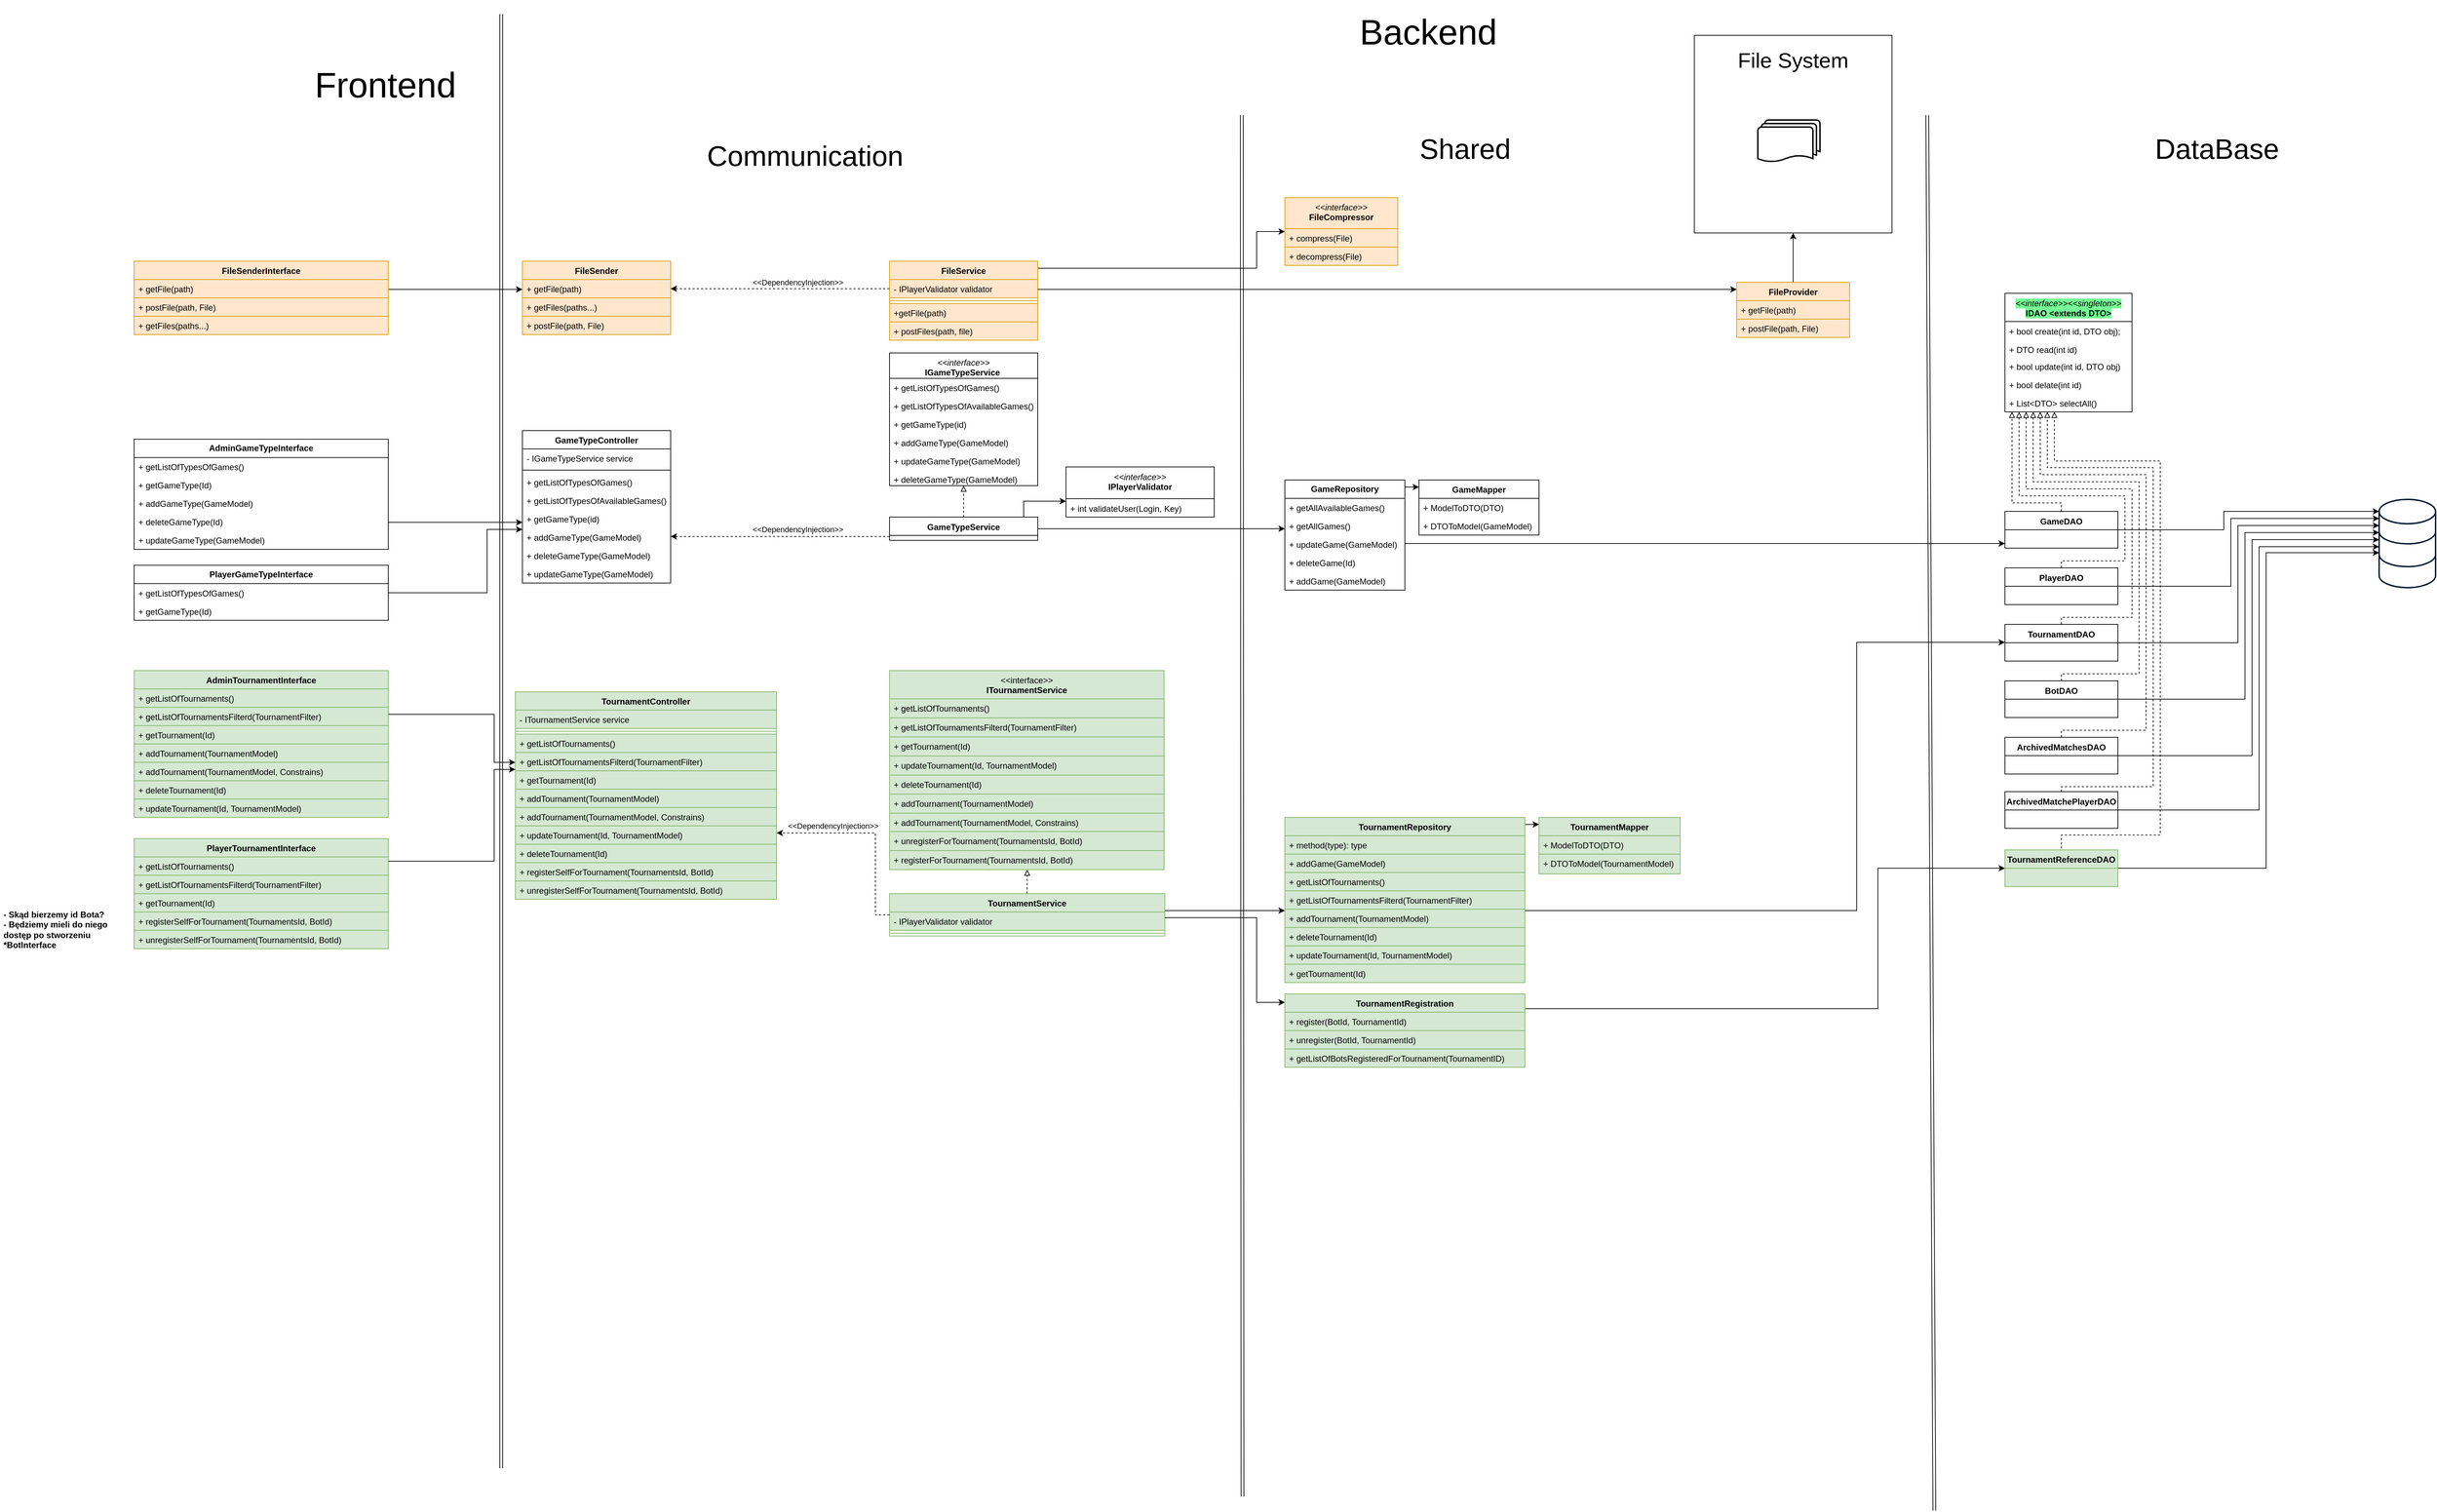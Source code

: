 <mxfile version="22.1.0" type="github" pages="4">
  <diagram name="Komunikacja Front-Back" id="vq4zcLMNqd9nZXXzY1yO">
    <mxGraphModel dx="5239" dy="1975" grid="1" gridSize="10" guides="1" tooltips="1" connect="1" arrows="1" fold="1" page="1" pageScale="1" pageWidth="827" pageHeight="1169" math="0" shadow="0">
      <root>
        <mxCell id="0" />
        <mxCell id="1" parent="0" />
        <mxCell id="h5PJpBjBbVQgLGX6Nh6A-28" style="edgeStyle=orthogonalEdgeStyle;rounded=0;orthogonalLoop=1;jettySize=auto;html=1;exitX=0.5;exitY=0;exitDx=0;exitDy=0;endArrow=block;endFill=0;dashed=1;" parent="1" source="h5PJpBjBbVQgLGX6Nh6A-29" target="h5PJpBjBbVQgLGX6Nh6A-31" edge="1">
          <mxGeometry relative="1" as="geometry">
            <Array as="points">
              <mxPoint x="1460" y="712.5" />
              <mxPoint x="1390" y="712.5" />
            </Array>
          </mxGeometry>
        </mxCell>
        <mxCell id="h5PJpBjBbVQgLGX6Nh6A-29" value="GameDAO" style="swimlane;fontStyle=1;align=center;verticalAlign=top;childLayout=stackLayout;horizontal=1;startSize=26;horizontalStack=0;resizeParent=1;resizeParentMax=0;resizeLast=0;collapsible=1;marginBottom=0;whiteSpace=wrap;html=1;" parent="1" vertex="1">
          <mxGeometry x="1380" y="724.5" width="160" height="52" as="geometry" />
        </mxCell>
        <mxCell id="h5PJpBjBbVQgLGX6Nh6A-30" style="text;strokeColor=none;fillColor=none;align=left;verticalAlign=top;spacingLeft=4;spacingRight=4;overflow=hidden;rotatable=0;points=[[0,0.5],[1,0.5]];portConstraint=eastwest;whiteSpace=wrap;html=1;" parent="h5PJpBjBbVQgLGX6Nh6A-29" vertex="1">
          <mxGeometry y="26" width="160" height="26" as="geometry" />
        </mxCell>
        <mxCell id="h5PJpBjBbVQgLGX6Nh6A-31" value="&lt;span style=&quot;background-color: rgb(117, 255, 149);&quot;&gt;&lt;i style=&quot;font-weight: normal;&quot;&gt;&amp;lt;&amp;lt;interface&amp;gt;&amp;gt;&amp;lt;&amp;lt;singleton&amp;gt;&amp;gt;&lt;/i&gt;&lt;br&gt;IDAO &amp;lt;extends DTO&amp;gt;&lt;/span&gt;" style="swimlane;fontStyle=1;align=center;verticalAlign=top;childLayout=stackLayout;horizontal=1;startSize=40;horizontalStack=0;resizeParent=1;resizeParentMax=0;resizeLast=0;collapsible=1;marginBottom=0;whiteSpace=wrap;html=1;" parent="1" vertex="1">
          <mxGeometry x="1380" y="415.5" width="180" height="168" as="geometry" />
        </mxCell>
        <mxCell id="h5PJpBjBbVQgLGX6Nh6A-32" value="+ bool create(int id, DTO obj);" style="text;strokeColor=none;fillColor=none;align=left;verticalAlign=top;spacingLeft=4;spacingRight=4;overflow=hidden;rotatable=0;points=[[0,0.5],[1,0.5]];portConstraint=eastwest;whiteSpace=wrap;html=1;" parent="h5PJpBjBbVQgLGX6Nh6A-31" vertex="1">
          <mxGeometry y="40" width="180" height="26" as="geometry" />
        </mxCell>
        <mxCell id="h5PJpBjBbVQgLGX6Nh6A-33" value="+ DTO read(int id)" style="text;strokeColor=none;fillColor=none;align=left;verticalAlign=top;spacingLeft=4;spacingRight=4;overflow=hidden;rotatable=0;points=[[0,0.5],[1,0.5]];portConstraint=eastwest;whiteSpace=wrap;html=1;" parent="h5PJpBjBbVQgLGX6Nh6A-31" vertex="1">
          <mxGeometry y="66" width="180" height="24" as="geometry" />
        </mxCell>
        <mxCell id="h5PJpBjBbVQgLGX6Nh6A-34" value="+ bool update(int id, DTO obj)" style="text;strokeColor=none;fillColor=none;align=left;verticalAlign=top;spacingLeft=4;spacingRight=4;overflow=hidden;rotatable=0;points=[[0,0.5],[1,0.5]];portConstraint=eastwest;whiteSpace=wrap;html=1;" parent="h5PJpBjBbVQgLGX6Nh6A-31" vertex="1">
          <mxGeometry y="90" width="180" height="26" as="geometry" />
        </mxCell>
        <mxCell id="h5PJpBjBbVQgLGX6Nh6A-35" value="+ bool delate(int id)" style="text;strokeColor=none;fillColor=none;align=left;verticalAlign=top;spacingLeft=4;spacingRight=4;overflow=hidden;rotatable=0;points=[[0,0.5],[1,0.5]];portConstraint=eastwest;whiteSpace=wrap;html=1;" parent="h5PJpBjBbVQgLGX6Nh6A-31" vertex="1">
          <mxGeometry y="116" width="180" height="26" as="geometry" />
        </mxCell>
        <mxCell id="h5PJpBjBbVQgLGX6Nh6A-36" value="+ List&amp;lt;DTO&amp;gt; selectAll()" style="text;strokeColor=none;fillColor=none;align=left;verticalAlign=top;spacingLeft=4;spacingRight=4;overflow=hidden;rotatable=0;points=[[0,0.5],[1,0.5]];portConstraint=eastwest;whiteSpace=wrap;html=1;" parent="h5PJpBjBbVQgLGX6Nh6A-31" vertex="1">
          <mxGeometry y="142" width="180" height="26" as="geometry" />
        </mxCell>
        <mxCell id="h5PJpBjBbVQgLGX6Nh6A-47" value="" style="html=1;verticalLabelPosition=bottom;align=center;labelBackgroundColor=#ffffff;verticalAlign=top;strokeWidth=2;strokeColor=#00182E;shadow=0;dashed=0;shape=mxgraph.ios7.icons.data;" parent="1" vertex="1">
          <mxGeometry x="1910" y="707.5" width="80" height="125" as="geometry" />
        </mxCell>
        <mxCell id="h5PJpBjBbVQgLGX6Nh6A-48" value="GameTypeController" style="swimlane;fontStyle=1;align=center;verticalAlign=top;childLayout=stackLayout;horizontal=1;startSize=26;horizontalStack=0;resizeParent=1;resizeParentMax=0;resizeLast=0;collapsible=1;marginBottom=0;whiteSpace=wrap;html=1;" parent="1" vertex="1">
          <mxGeometry x="-720" y="610" width="210" height="216" as="geometry" />
        </mxCell>
        <mxCell id="h5PJpBjBbVQgLGX6Nh6A-49" value="- IGameTypeService service" style="text;strokeColor=none;fillColor=none;align=left;verticalAlign=top;spacingLeft=4;spacingRight=4;overflow=hidden;rotatable=0;points=[[0,0.5],[1,0.5]];portConstraint=eastwest;whiteSpace=wrap;html=1;" parent="h5PJpBjBbVQgLGX6Nh6A-48" vertex="1">
          <mxGeometry y="26" width="210" height="26" as="geometry" />
        </mxCell>
        <mxCell id="h5PJpBjBbVQgLGX6Nh6A-50" value="" style="line;strokeWidth=1;fillColor=none;align=left;verticalAlign=middle;spacingTop=-1;spacingLeft=3;spacingRight=3;rotatable=0;labelPosition=right;points=[];portConstraint=eastwest;strokeColor=inherit;" parent="h5PJpBjBbVQgLGX6Nh6A-48" vertex="1">
          <mxGeometry y="52" width="210" height="8" as="geometry" />
        </mxCell>
        <mxCell id="h5PJpBjBbVQgLGX6Nh6A-51" value="+ getListOfTypesOfGames()" style="text;strokeColor=none;fillColor=none;align=left;verticalAlign=top;spacingLeft=4;spacingRight=4;overflow=hidden;rotatable=0;points=[[0,0.5],[1,0.5]];portConstraint=eastwest;whiteSpace=wrap;html=1;" parent="h5PJpBjBbVQgLGX6Nh6A-48" vertex="1">
          <mxGeometry y="60" width="210" height="26" as="geometry" />
        </mxCell>
        <mxCell id="h5PJpBjBbVQgLGX6Nh6A-52" value="+ getListOfTypesOfAvailableGames()" style="text;strokeColor=none;fillColor=none;align=left;verticalAlign=top;spacingLeft=4;spacingRight=4;overflow=hidden;rotatable=0;points=[[0,0.5],[1,0.5]];portConstraint=eastwest;whiteSpace=wrap;html=1;" parent="h5PJpBjBbVQgLGX6Nh6A-48" vertex="1">
          <mxGeometry y="86" width="210" height="26" as="geometry" />
        </mxCell>
        <mxCell id="h5PJpBjBbVQgLGX6Nh6A-53" value="+ getGameType(id)" style="text;strokeColor=none;fillColor=none;align=left;verticalAlign=top;spacingLeft=4;spacingRight=4;overflow=hidden;rotatable=0;points=[[0,0.5],[1,0.5]];portConstraint=eastwest;whiteSpace=wrap;html=1;" parent="h5PJpBjBbVQgLGX6Nh6A-48" vertex="1">
          <mxGeometry y="112" width="210" height="26" as="geometry" />
        </mxCell>
        <mxCell id="h5PJpBjBbVQgLGX6Nh6A-54" value="+ addGameType(GameModel)" style="text;strokeColor=none;fillColor=none;align=left;verticalAlign=top;spacingLeft=4;spacingRight=4;overflow=hidden;rotatable=0;points=[[0,0.5],[1,0.5]];portConstraint=eastwest;whiteSpace=wrap;html=1;" parent="h5PJpBjBbVQgLGX6Nh6A-48" vertex="1">
          <mxGeometry y="138" width="210" height="26" as="geometry" />
        </mxCell>
        <mxCell id="h5PJpBjBbVQgLGX6Nh6A-55" value="+ deleteGameType(GameModel)" style="text;strokeColor=none;fillColor=none;align=left;verticalAlign=top;spacingLeft=4;spacingRight=4;overflow=hidden;rotatable=0;points=[[0,0.5],[1,0.5]];portConstraint=eastwest;whiteSpace=wrap;html=1;" parent="h5PJpBjBbVQgLGX6Nh6A-48" vertex="1">
          <mxGeometry y="164" width="210" height="26" as="geometry" />
        </mxCell>
        <mxCell id="h5PJpBjBbVQgLGX6Nh6A-56" value="+ updateGameType(GameModel)" style="text;strokeColor=none;fillColor=none;align=left;verticalAlign=top;spacingLeft=4;spacingRight=4;overflow=hidden;rotatable=0;points=[[0,0.5],[1,0.5]];portConstraint=eastwest;whiteSpace=wrap;html=1;" parent="h5PJpBjBbVQgLGX6Nh6A-48" vertex="1">
          <mxGeometry y="190" width="210" height="26" as="geometry" />
        </mxCell>
        <mxCell id="h5PJpBjBbVQgLGX6Nh6A-57" style="edgeStyle=orthogonalEdgeStyle;rounded=0;orthogonalLoop=1;jettySize=auto;html=1;exitX=0.5;exitY=0;exitDx=0;exitDy=0;endArrow=block;endFill=0;dashed=1;" parent="1" source="h5PJpBjBbVQgLGX6Nh6A-58" target="h5PJpBjBbVQgLGX6Nh6A-31" edge="1">
          <mxGeometry relative="1" as="geometry">
            <Array as="points">
              <mxPoint x="1460" y="794.5" />
              <mxPoint x="1550" y="794.5" />
              <mxPoint x="1550" y="702.5" />
              <mxPoint x="1400" y="702.5" />
            </Array>
          </mxGeometry>
        </mxCell>
        <mxCell id="h5PJpBjBbVQgLGX6Nh6A-58" value="PlayerDAO" style="swimlane;fontStyle=1;align=center;verticalAlign=top;childLayout=stackLayout;horizontal=1;startSize=26;horizontalStack=0;resizeParent=1;resizeParentMax=0;resizeLast=0;collapsible=1;marginBottom=0;whiteSpace=wrap;html=1;" parent="1" vertex="1">
          <mxGeometry x="1380" y="804.5" width="160" height="52" as="geometry" />
        </mxCell>
        <mxCell id="h5PJpBjBbVQgLGX6Nh6A-59" style="text;strokeColor=none;fillColor=none;align=left;verticalAlign=top;spacingLeft=4;spacingRight=4;overflow=hidden;rotatable=0;points=[[0,0.5],[1,0.5]];portConstraint=eastwest;whiteSpace=wrap;html=1;" parent="h5PJpBjBbVQgLGX6Nh6A-58" vertex="1">
          <mxGeometry y="26" width="160" height="26" as="geometry" />
        </mxCell>
        <mxCell id="h5PJpBjBbVQgLGX6Nh6A-61" style="edgeStyle=orthogonalEdgeStyle;rounded=0;orthogonalLoop=1;jettySize=auto;html=1;exitX=0.5;exitY=0;exitDx=0;exitDy=0;endArrow=block;endFill=0;dashed=1;" parent="1" source="h5PJpBjBbVQgLGX6Nh6A-62" target="h5PJpBjBbVQgLGX6Nh6A-31" edge="1">
          <mxGeometry relative="1" as="geometry">
            <Array as="points">
              <mxPoint x="1460" y="874.5" />
              <mxPoint x="1560" y="874.5" />
              <mxPoint x="1560" y="692.5" />
              <mxPoint x="1410" y="692.5" />
            </Array>
          </mxGeometry>
        </mxCell>
        <mxCell id="h5PJpBjBbVQgLGX6Nh6A-62" value="TournamentDAO" style="swimlane;fontStyle=1;align=center;verticalAlign=top;childLayout=stackLayout;horizontal=1;startSize=26;horizontalStack=0;resizeParent=1;resizeParentMax=0;resizeLast=0;collapsible=1;marginBottom=0;whiteSpace=wrap;html=1;" parent="1" vertex="1">
          <mxGeometry x="1380" y="884.5" width="160" height="52" as="geometry" />
        </mxCell>
        <mxCell id="h5PJpBjBbVQgLGX6Nh6A-63" style="text;strokeColor=none;fillColor=none;align=left;verticalAlign=top;spacingLeft=4;spacingRight=4;overflow=hidden;rotatable=0;points=[[0,0.5],[1,0.5]];portConstraint=eastwest;whiteSpace=wrap;html=1;" parent="h5PJpBjBbVQgLGX6Nh6A-62" vertex="1">
          <mxGeometry y="26" width="160" height="26" as="geometry" />
        </mxCell>
        <mxCell id="h5PJpBjBbVQgLGX6Nh6A-76" style="edgeStyle=orthogonalEdgeStyle;rounded=0;orthogonalLoop=1;jettySize=auto;html=1;exitX=1;exitY=0.5;exitDx=0;exitDy=0;" parent="1" source="h5PJpBjBbVQgLGX6Nh6A-58" target="h5PJpBjBbVQgLGX6Nh6A-47" edge="1">
          <mxGeometry relative="1" as="geometry">
            <mxPoint x="1700" y="754.5" as="targetPoint" />
            <Array as="points">
              <mxPoint x="1700" y="830.5" />
              <mxPoint x="1700" y="734.5" />
            </Array>
          </mxGeometry>
        </mxCell>
        <mxCell id="h5PJpBjBbVQgLGX6Nh6A-77" style="edgeStyle=orthogonalEdgeStyle;rounded=0;orthogonalLoop=1;jettySize=auto;html=1;exitX=1;exitY=0.5;exitDx=0;exitDy=0;" parent="1" source="h5PJpBjBbVQgLGX6Nh6A-62" target="h5PJpBjBbVQgLGX6Nh6A-47" edge="1">
          <mxGeometry relative="1" as="geometry">
            <Array as="points">
              <mxPoint x="1710" y="910.5" />
              <mxPoint x="1710" y="744.5" />
            </Array>
          </mxGeometry>
        </mxCell>
        <mxCell id="h5PJpBjBbVQgLGX6Nh6A-78" style="edgeStyle=orthogonalEdgeStyle;rounded=0;orthogonalLoop=1;jettySize=auto;html=1;exitX=1;exitY=0.5;exitDx=0;exitDy=0;" parent="1" source="h5PJpBjBbVQgLGX6Nh6A-29" target="h5PJpBjBbVQgLGX6Nh6A-47" edge="1">
          <mxGeometry relative="1" as="geometry">
            <Array as="points">
              <mxPoint x="1690" y="750.5" />
              <mxPoint x="1690" y="724.5" />
            </Array>
          </mxGeometry>
        </mxCell>
        <mxCell id="h5PJpBjBbVQgLGX6Nh6A-79" style="edgeStyle=orthogonalEdgeStyle;rounded=0;orthogonalLoop=1;jettySize=auto;html=1;exitX=1;exitY=0.5;exitDx=0;exitDy=0;" parent="1" source="h5PJpBjBbVQgLGX6Nh6A-80" target="h5PJpBjBbVQgLGX6Nh6A-48" edge="1">
          <mxGeometry relative="1" as="geometry">
            <Array as="points">
              <mxPoint x="-660" y="740" />
              <mxPoint x="-660" y="740" />
            </Array>
          </mxGeometry>
        </mxCell>
        <mxCell id="h5PJpBjBbVQgLGX6Nh6A-80" value="&lt;b&gt;AdminGameTypeInterface&lt;/b&gt;" style="swimlane;fontStyle=0;childLayout=stackLayout;horizontal=1;startSize=26;fillColor=none;horizontalStack=0;resizeParent=1;resizeParentMax=0;resizeLast=0;collapsible=1;marginBottom=0;whiteSpace=wrap;html=1;" parent="1" vertex="1">
          <mxGeometry x="-1270" y="622.25" width="360" height="156" as="geometry" />
        </mxCell>
        <mxCell id="h5PJpBjBbVQgLGX6Nh6A-81" value="+ getListOfTypesOfGames()" style="text;strokeColor=none;fillColor=none;align=left;verticalAlign=top;spacingLeft=4;spacingRight=4;overflow=hidden;rotatable=0;points=[[0,0.5],[1,0.5]];portConstraint=eastwest;whiteSpace=wrap;html=1;" parent="h5PJpBjBbVQgLGX6Nh6A-80" vertex="1">
          <mxGeometry y="26" width="360" height="26" as="geometry" />
        </mxCell>
        <mxCell id="h5PJpBjBbVQgLGX6Nh6A-82" value="+ getGameType(Id)" style="text;strokeColor=none;fillColor=none;align=left;verticalAlign=top;spacingLeft=4;spacingRight=4;overflow=hidden;rotatable=0;points=[[0,0.5],[1,0.5]];portConstraint=eastwest;whiteSpace=wrap;html=1;" parent="h5PJpBjBbVQgLGX6Nh6A-80" vertex="1">
          <mxGeometry y="52" width="360" height="26" as="geometry" />
        </mxCell>
        <mxCell id="h5PJpBjBbVQgLGX6Nh6A-83" value="+ addGameType(GameModel)" style="text;strokeColor=none;fillColor=none;align=left;verticalAlign=top;spacingLeft=4;spacingRight=4;overflow=hidden;rotatable=0;points=[[0,0.5],[1,0.5]];portConstraint=eastwest;whiteSpace=wrap;html=1;" parent="h5PJpBjBbVQgLGX6Nh6A-80" vertex="1">
          <mxGeometry y="78" width="360" height="26" as="geometry" />
        </mxCell>
        <mxCell id="h5PJpBjBbVQgLGX6Nh6A-84" value="+ deleteGameType(Id)" style="text;strokeColor=none;fillColor=none;align=left;verticalAlign=top;spacingLeft=4;spacingRight=4;overflow=hidden;rotatable=0;points=[[0,0.5],[1,0.5]];portConstraint=eastwest;whiteSpace=wrap;html=1;" parent="h5PJpBjBbVQgLGX6Nh6A-80" vertex="1">
          <mxGeometry y="104" width="360" height="26" as="geometry" />
        </mxCell>
        <mxCell id="h5PJpBjBbVQgLGX6Nh6A-85" value="+ updateGameType(GameModel)" style="text;strokeColor=none;fillColor=none;align=left;verticalAlign=top;spacingLeft=4;spacingRight=4;overflow=hidden;rotatable=0;points=[[0,0.5],[1,0.5]];portConstraint=eastwest;whiteSpace=wrap;html=1;" parent="h5PJpBjBbVQgLGX6Nh6A-80" vertex="1">
          <mxGeometry y="130" width="360" height="26" as="geometry" />
        </mxCell>
        <mxCell id="h5PJpBjBbVQgLGX6Nh6A-88" style="edgeStyle=orthogonalEdgeStyle;rounded=0;orthogonalLoop=1;jettySize=auto;html=1;exitX=0.5;exitY=0;exitDx=0;exitDy=0;endArrow=block;endFill=0;dashed=1;" parent="1" source="h5PJpBjBbVQgLGX6Nh6A-90" target="h5PJpBjBbVQgLGX6Nh6A-31" edge="1">
          <mxGeometry relative="1" as="geometry">
            <Array as="points">
              <mxPoint x="1460" y="954.5" />
              <mxPoint x="1570" y="954.5" />
              <mxPoint x="1570" y="682.5" />
              <mxPoint x="1420" y="682.5" />
            </Array>
          </mxGeometry>
        </mxCell>
        <mxCell id="h5PJpBjBbVQgLGX6Nh6A-89" style="edgeStyle=orthogonalEdgeStyle;rounded=0;orthogonalLoop=1;jettySize=auto;html=1;exitX=1;exitY=0.5;exitDx=0;exitDy=0;" parent="1" source="h5PJpBjBbVQgLGX6Nh6A-90" target="h5PJpBjBbVQgLGX6Nh6A-47" edge="1">
          <mxGeometry relative="1" as="geometry">
            <Array as="points">
              <mxPoint x="1720" y="990.5" />
              <mxPoint x="1720" y="754.5" />
            </Array>
          </mxGeometry>
        </mxCell>
        <mxCell id="h5PJpBjBbVQgLGX6Nh6A-90" value="BotDAO" style="swimlane;fontStyle=1;align=center;verticalAlign=top;childLayout=stackLayout;horizontal=1;startSize=26;horizontalStack=0;resizeParent=1;resizeParentMax=0;resizeLast=0;collapsible=1;marginBottom=0;whiteSpace=wrap;html=1;" parent="1" vertex="1">
          <mxGeometry x="1380" y="964.5" width="160" height="52" as="geometry" />
        </mxCell>
        <mxCell id="h5PJpBjBbVQgLGX6Nh6A-91" style="text;strokeColor=none;fillColor=none;align=left;verticalAlign=top;spacingLeft=4;spacingRight=4;overflow=hidden;rotatable=0;points=[[0,0.5],[1,0.5]];portConstraint=eastwest;whiteSpace=wrap;html=1;" parent="h5PJpBjBbVQgLGX6Nh6A-90" vertex="1">
          <mxGeometry y="26" width="160" height="26" as="geometry" />
        </mxCell>
        <mxCell id="h5PJpBjBbVQgLGX6Nh6A-101" style="edgeStyle=orthogonalEdgeStyle;rounded=0;orthogonalLoop=1;jettySize=auto;html=1;exitX=0.5;exitY=0;exitDx=0;exitDy=0;endArrow=block;endFill=0;dashed=1;" parent="1" source="h5PJpBjBbVQgLGX6Nh6A-103" target="h5PJpBjBbVQgLGX6Nh6A-31" edge="1">
          <mxGeometry relative="1" as="geometry">
            <Array as="points">
              <mxPoint x="1460" y="1034.5" />
              <mxPoint x="1580" y="1034.5" />
              <mxPoint x="1580" y="672.5" />
              <mxPoint x="1430" y="672.5" />
            </Array>
          </mxGeometry>
        </mxCell>
        <mxCell id="h5PJpBjBbVQgLGX6Nh6A-102" style="edgeStyle=orthogonalEdgeStyle;rounded=0;orthogonalLoop=1;jettySize=auto;html=1;exitX=1;exitY=0.5;exitDx=0;exitDy=0;" parent="1" source="h5PJpBjBbVQgLGX6Nh6A-103" target="h5PJpBjBbVQgLGX6Nh6A-47" edge="1">
          <mxGeometry relative="1" as="geometry">
            <mxPoint x="1700" y="864.5" as="targetPoint" />
            <Array as="points">
              <mxPoint x="1730" y="1070.5" />
              <mxPoint x="1730" y="764.5" />
            </Array>
          </mxGeometry>
        </mxCell>
        <mxCell id="h5PJpBjBbVQgLGX6Nh6A-103" value="ArchivedMatchesDAO" style="swimlane;fontStyle=1;align=center;verticalAlign=top;childLayout=stackLayout;horizontal=1;startSize=26;horizontalStack=0;resizeParent=1;resizeParentMax=0;resizeLast=0;collapsible=1;marginBottom=0;whiteSpace=wrap;html=1;" parent="1" vertex="1">
          <mxGeometry x="1380" y="1044.5" width="160" height="52" as="geometry" />
        </mxCell>
        <mxCell id="h5PJpBjBbVQgLGX6Nh6A-104" style="text;strokeColor=none;fillColor=none;align=left;verticalAlign=top;spacingLeft=4;spacingRight=4;overflow=hidden;rotatable=0;points=[[0,0.5],[1,0.5]];portConstraint=eastwest;whiteSpace=wrap;html=1;" parent="h5PJpBjBbVQgLGX6Nh6A-103" vertex="1">
          <mxGeometry y="26" width="160" height="26" as="geometry" />
        </mxCell>
        <mxCell id="h5PJpBjBbVQgLGX6Nh6A-118" value="&lt;b&gt;PlayerGameTypeInterface&lt;/b&gt;" style="swimlane;fontStyle=0;childLayout=stackLayout;horizontal=1;startSize=26;fillColor=none;horizontalStack=0;resizeParent=1;resizeParentMax=0;resizeLast=0;collapsible=1;marginBottom=0;whiteSpace=wrap;html=1;" parent="1" vertex="1">
          <mxGeometry x="-1270" y="800.75" width="360" height="78" as="geometry" />
        </mxCell>
        <mxCell id="h5PJpBjBbVQgLGX6Nh6A-119" value="+ getListOfTypesOfGames()" style="text;strokeColor=none;fillColor=none;align=left;verticalAlign=top;spacingLeft=4;spacingRight=4;overflow=hidden;rotatable=0;points=[[0,0.5],[1,0.5]];portConstraint=eastwest;whiteSpace=wrap;html=1;" parent="h5PJpBjBbVQgLGX6Nh6A-118" vertex="1">
          <mxGeometry y="26" width="360" height="26" as="geometry" />
        </mxCell>
        <mxCell id="h5PJpBjBbVQgLGX6Nh6A-120" value="+ getGameType(Id)" style="text;strokeColor=none;fillColor=none;align=left;verticalAlign=top;spacingLeft=4;spacingRight=4;overflow=hidden;rotatable=0;points=[[0,0.5],[1,0.5]];portConstraint=eastwest;whiteSpace=wrap;html=1;" parent="h5PJpBjBbVQgLGX6Nh6A-118" vertex="1">
          <mxGeometry y="52" width="360" height="26" as="geometry" />
        </mxCell>
        <mxCell id="h5PJpBjBbVQgLGX6Nh6A-143" style="edgeStyle=orthogonalEdgeStyle;rounded=0;orthogonalLoop=1;jettySize=auto;html=1;" parent="1" source="h5PJpBjBbVQgLGX6Nh6A-118" target="h5PJpBjBbVQgLGX6Nh6A-48" edge="1">
          <mxGeometry relative="1" as="geometry">
            <Array as="points">
              <mxPoint x="-770" y="840" />
              <mxPoint x="-770" y="750" />
            </Array>
          </mxGeometry>
        </mxCell>
        <mxCell id="h5PJpBjBbVQgLGX6Nh6A-144" value="" style="shape=link;html=1;rounded=0;" parent="1" edge="1">
          <mxGeometry width="100" relative="1" as="geometry">
            <mxPoint x="-750" y="20" as="sourcePoint" />
            <mxPoint x="-750" y="2080" as="targetPoint" />
          </mxGeometry>
        </mxCell>
        <mxCell id="h5PJpBjBbVQgLGX6Nh6A-145" value="&lt;font style=&quot;font-size: 50px;&quot;&gt;Backend&lt;/font&gt;" style="text;strokeColor=none;fillColor=none;align=left;verticalAlign=middle;spacingLeft=4;spacingRight=4;overflow=hidden;points=[[0,0.5],[1,0.5]];portConstraint=eastwest;rotatable=0;whiteSpace=wrap;html=1;" parent="1" vertex="1">
          <mxGeometry x="460" width="230" height="90" as="geometry" />
        </mxCell>
        <mxCell id="h5PJpBjBbVQgLGX6Nh6A-146" value="&lt;span style=&quot;font-size: 50px;&quot;&gt;Frontend&lt;/span&gt;" style="text;strokeColor=none;fillColor=none;align=left;verticalAlign=middle;spacingLeft=4;spacingRight=4;overflow=hidden;points=[[0,0.5],[1,0.5]];portConstraint=eastwest;rotatable=0;whiteSpace=wrap;html=1;" parent="1" vertex="1">
          <mxGeometry x="-1020" y="60" width="230" height="120" as="geometry" />
        </mxCell>
        <mxCell id="h5PJpBjBbVQgLGX6Nh6A-166" style="edgeStyle=orthogonalEdgeStyle;rounded=0;orthogonalLoop=1;jettySize=auto;html=1;exitX=0.5;exitY=0;exitDx=0;exitDy=0;endArrow=block;endFill=0;dashed=1;" parent="1" source="h5PJpBjBbVQgLGX6Nh6A-168" target="h5PJpBjBbVQgLGX6Nh6A-31" edge="1">
          <mxGeometry relative="1" as="geometry">
            <Array as="points">
              <mxPoint x="1460" y="1114.5" />
              <mxPoint x="1590" y="1114.5" />
              <mxPoint x="1590" y="662.5" />
              <mxPoint x="1440" y="662.5" />
            </Array>
          </mxGeometry>
        </mxCell>
        <mxCell id="h5PJpBjBbVQgLGX6Nh6A-167" style="edgeStyle=orthogonalEdgeStyle;rounded=0;orthogonalLoop=1;jettySize=auto;html=1;exitX=1;exitY=0.5;exitDx=0;exitDy=0;" parent="1" source="h5PJpBjBbVQgLGX6Nh6A-168" target="h5PJpBjBbVQgLGX6Nh6A-47" edge="1">
          <mxGeometry relative="1" as="geometry">
            <mxPoint x="1740" y="1034.5" as="targetPoint" />
            <Array as="points">
              <mxPoint x="1740" y="1147.5" />
              <mxPoint x="1740" y="774.5" />
            </Array>
          </mxGeometry>
        </mxCell>
        <mxCell id="h5PJpBjBbVQgLGX6Nh6A-168" value="ArchivedMatchePlayerDAO" style="swimlane;fontStyle=1;align=center;verticalAlign=top;childLayout=stackLayout;horizontal=1;startSize=26;horizontalStack=0;resizeParent=1;resizeParentMax=0;resizeLast=0;collapsible=1;marginBottom=0;whiteSpace=wrap;html=1;" parent="1" vertex="1">
          <mxGeometry x="1380" y="1121.5" width="160" height="52" as="geometry" />
        </mxCell>
        <mxCell id="h5PJpBjBbVQgLGX6Nh6A-169" style="text;strokeColor=none;fillColor=none;align=left;verticalAlign=top;spacingLeft=4;spacingRight=4;overflow=hidden;rotatable=0;points=[[0,0.5],[1,0.5]];portConstraint=eastwest;whiteSpace=wrap;html=1;" parent="h5PJpBjBbVQgLGX6Nh6A-168" vertex="1">
          <mxGeometry y="26" width="160" height="26" as="geometry" />
        </mxCell>
        <mxCell id="h5PJpBjBbVQgLGX6Nh6A-170" style="edgeStyle=orthogonalEdgeStyle;rounded=0;orthogonalLoop=1;jettySize=auto;html=1;endArrow=block;endFill=0;dashed=1;" parent="1" source="h5PJpBjBbVQgLGX6Nh6A-172" target="h5PJpBjBbVQgLGX6Nh6A-174" edge="1">
          <mxGeometry relative="1" as="geometry">
            <Array as="points" />
          </mxGeometry>
        </mxCell>
        <mxCell id="h5PJpBjBbVQgLGX6Nh6A-171" style="edgeStyle=orthogonalEdgeStyle;rounded=0;orthogonalLoop=1;jettySize=auto;html=1;" parent="1" source="h5PJpBjBbVQgLGX6Nh6A-172" target="h5PJpBjBbVQgLGX6Nh6A-202" edge="1">
          <mxGeometry relative="1" as="geometry">
            <Array as="points">
              <mxPoint x="-10" y="710" />
            </Array>
          </mxGeometry>
        </mxCell>
        <mxCell id="h5PJpBjBbVQgLGX6Nh6A-172" value="GameTypeService" style="swimlane;fontStyle=1;align=center;verticalAlign=top;childLayout=stackLayout;horizontal=1;startSize=26;horizontalStack=0;resizeParent=1;resizeParentMax=0;resizeLast=0;collapsible=1;marginBottom=0;whiteSpace=wrap;html=1;" parent="1" vertex="1">
          <mxGeometry x="-200" y="732.5" width="210" height="33" as="geometry" />
        </mxCell>
        <mxCell id="h5PJpBjBbVQgLGX6Nh6A-173" style="edgeStyle=orthogonalEdgeStyle;rounded=0;orthogonalLoop=1;jettySize=auto;html=1;" parent="1" source="h5PJpBjBbVQgLGX6Nh6A-172" target="h5PJpBjBbVQgLGX6Nh6A-198" edge="1">
          <mxGeometry relative="1" as="geometry">
            <Array as="points">
              <mxPoint y="759" />
              <mxPoint y="759" />
            </Array>
          </mxGeometry>
        </mxCell>
        <mxCell id="h5PJpBjBbVQgLGX6Nh6A-174" value="&lt;i style=&quot;font-weight: normal;&quot;&gt;&amp;lt;&amp;lt;interface&amp;gt;&amp;gt;&lt;/i&gt;&lt;br&gt;IGameTypeService&amp;nbsp;" style="swimlane;fontStyle=1;align=center;verticalAlign=top;childLayout=stackLayout;horizontal=1;startSize=36;horizontalStack=0;resizeParent=1;resizeParentMax=0;resizeLast=0;collapsible=1;marginBottom=0;whiteSpace=wrap;html=1;" parent="1" vertex="1">
          <mxGeometry x="-200" y="500" width="210" height="188" as="geometry" />
        </mxCell>
        <mxCell id="h5PJpBjBbVQgLGX6Nh6A-175" value="+ getListOfTypesOfGames()" style="text;strokeColor=none;fillColor=none;align=left;verticalAlign=top;spacingLeft=4;spacingRight=4;overflow=hidden;rotatable=0;points=[[0,0.5],[1,0.5]];portConstraint=eastwest;whiteSpace=wrap;html=1;" parent="h5PJpBjBbVQgLGX6Nh6A-174" vertex="1">
          <mxGeometry y="36" width="210" height="26" as="geometry" />
        </mxCell>
        <mxCell id="h5PJpBjBbVQgLGX6Nh6A-176" value="+ getListOfTypesOfAvailableGames()" style="text;strokeColor=none;fillColor=none;align=left;verticalAlign=top;spacingLeft=4;spacingRight=4;overflow=hidden;rotatable=0;points=[[0,0.5],[1,0.5]];portConstraint=eastwest;whiteSpace=wrap;html=1;" parent="h5PJpBjBbVQgLGX6Nh6A-174" vertex="1">
          <mxGeometry y="62" width="210" height="26" as="geometry" />
        </mxCell>
        <mxCell id="h5PJpBjBbVQgLGX6Nh6A-177" value="+ getGameType(id)" style="text;strokeColor=none;fillColor=none;align=left;verticalAlign=top;spacingLeft=4;spacingRight=4;overflow=hidden;rotatable=0;points=[[0,0.5],[1,0.5]];portConstraint=eastwest;whiteSpace=wrap;html=1;" parent="h5PJpBjBbVQgLGX6Nh6A-174" vertex="1">
          <mxGeometry y="88" width="210" height="26" as="geometry" />
        </mxCell>
        <mxCell id="h5PJpBjBbVQgLGX6Nh6A-178" value="+ addGameType(GameModel)" style="text;strokeColor=none;fillColor=none;align=left;verticalAlign=top;spacingLeft=4;spacingRight=4;overflow=hidden;rotatable=0;points=[[0,0.5],[1,0.5]];portConstraint=eastwest;whiteSpace=wrap;html=1;" parent="h5PJpBjBbVQgLGX6Nh6A-174" vertex="1">
          <mxGeometry y="114" width="210" height="26" as="geometry" />
        </mxCell>
        <mxCell id="h5PJpBjBbVQgLGX6Nh6A-179" value="+ updateGameType(GameModel)" style="text;strokeColor=none;fillColor=none;align=left;verticalAlign=top;spacingLeft=4;spacingRight=4;overflow=hidden;rotatable=0;points=[[0,0.5],[1,0.5]];portConstraint=eastwest;whiteSpace=wrap;html=1;" parent="h5PJpBjBbVQgLGX6Nh6A-174" vertex="1">
          <mxGeometry y="140" width="210" height="26" as="geometry" />
        </mxCell>
        <mxCell id="h5PJpBjBbVQgLGX6Nh6A-180" value="+ deleteGameType(GameModel)" style="text;strokeColor=none;fillColor=none;align=left;verticalAlign=top;spacingLeft=4;spacingRight=4;overflow=hidden;rotatable=0;points=[[0,0.5],[1,0.5]];portConstraint=eastwest;whiteSpace=wrap;html=1;" parent="h5PJpBjBbVQgLGX6Nh6A-174" vertex="1">
          <mxGeometry y="166" width="210" height="22" as="geometry" />
        </mxCell>
        <mxCell id="h5PJpBjBbVQgLGX6Nh6A-181" style="edgeStyle=orthogonalEdgeStyle;rounded=0;orthogonalLoop=1;jettySize=auto;html=1;dashed=1;" parent="1" source="h5PJpBjBbVQgLGX6Nh6A-172" target="h5PJpBjBbVQgLGX6Nh6A-48" edge="1">
          <mxGeometry relative="1" as="geometry">
            <Array as="points">
              <mxPoint x="-420" y="760" />
              <mxPoint x="-420" y="760" />
            </Array>
          </mxGeometry>
        </mxCell>
        <mxCell id="h5PJpBjBbVQgLGX6Nh6A-182" value="&amp;lt;&amp;lt;DependencyInjection&amp;gt;&amp;gt;" style="edgeLabel;html=1;align=center;verticalAlign=middle;resizable=0;points=[];" parent="h5PJpBjBbVQgLGX6Nh6A-181" vertex="1" connectable="0">
          <mxGeometry x="-0.227" relative="1" as="geometry">
            <mxPoint x="-10" y="-10" as="offset" />
          </mxGeometry>
        </mxCell>
        <mxCell id="h5PJpBjBbVQgLGX6Nh6A-193" value="GameMapper" style="swimlane;fontStyle=1;align=center;verticalAlign=top;childLayout=stackLayout;horizontal=1;startSize=26;horizontalStack=0;resizeParent=1;resizeParentMax=0;resizeLast=0;collapsible=1;marginBottom=0;whiteSpace=wrap;html=1;" parent="1" vertex="1">
          <mxGeometry x="550" y="680" width="170" height="78" as="geometry" />
        </mxCell>
        <mxCell id="h5PJpBjBbVQgLGX6Nh6A-194" value="+ ModelToDTO(DTO)" style="text;strokeColor=none;fillColor=none;align=left;verticalAlign=top;spacingLeft=4;spacingRight=4;overflow=hidden;rotatable=0;points=[[0,0.5],[1,0.5]];portConstraint=eastwest;whiteSpace=wrap;html=1;" parent="h5PJpBjBbVQgLGX6Nh6A-193" vertex="1">
          <mxGeometry y="26" width="170" height="26" as="geometry" />
        </mxCell>
        <mxCell id="h5PJpBjBbVQgLGX6Nh6A-195" value="+ DTOToModel(GameModel)" style="text;strokeColor=none;fillColor=none;align=left;verticalAlign=top;spacingLeft=4;spacingRight=4;overflow=hidden;rotatable=0;points=[[0,0.5],[1,0.5]];portConstraint=eastwest;whiteSpace=wrap;html=1;" parent="h5PJpBjBbVQgLGX6Nh6A-193" vertex="1">
          <mxGeometry y="52" width="170" height="26" as="geometry" />
        </mxCell>
        <mxCell id="h5PJpBjBbVQgLGX6Nh6A-196" style="edgeStyle=orthogonalEdgeStyle;rounded=0;orthogonalLoop=1;jettySize=auto;html=1;" parent="1" source="h5PJpBjBbVQgLGX6Nh6A-198" target="h5PJpBjBbVQgLGX6Nh6A-193" edge="1">
          <mxGeometry relative="1" as="geometry">
            <Array as="points">
              <mxPoint x="540" y="690" />
              <mxPoint x="540" y="690" />
            </Array>
          </mxGeometry>
        </mxCell>
        <mxCell id="h5PJpBjBbVQgLGX6Nh6A-197" style="edgeStyle=orthogonalEdgeStyle;rounded=0;orthogonalLoop=1;jettySize=auto;html=1;" parent="1" source="h5PJpBjBbVQgLGX6Nh6A-198" target="h5PJpBjBbVQgLGX6Nh6A-29" edge="1">
          <mxGeometry relative="1" as="geometry">
            <Array as="points">
              <mxPoint x="950" y="770" />
              <mxPoint x="950" y="770" />
            </Array>
          </mxGeometry>
        </mxCell>
        <mxCell id="h5PJpBjBbVQgLGX6Nh6A-198" value="&lt;b&gt;GameRepository&lt;/b&gt;" style="swimlane;fontStyle=0;childLayout=stackLayout;horizontal=1;startSize=26;fillColor=none;horizontalStack=0;resizeParent=1;resizeParentMax=0;resizeLast=0;collapsible=1;marginBottom=0;whiteSpace=wrap;html=1;" parent="1" vertex="1">
          <mxGeometry x="360" y="680" width="170" height="156" as="geometry" />
        </mxCell>
        <mxCell id="h5PJpBjBbVQgLGX6Nh6A-199" value="+ getAllAvailableGames()" style="text;strokeColor=none;fillColor=none;align=left;verticalAlign=top;spacingLeft=4;spacingRight=4;overflow=hidden;rotatable=0;points=[[0,0.5],[1,0.5]];portConstraint=eastwest;whiteSpace=wrap;html=1;" parent="h5PJpBjBbVQgLGX6Nh6A-198" vertex="1">
          <mxGeometry y="26" width="170" height="26" as="geometry" />
        </mxCell>
        <mxCell id="h5PJpBjBbVQgLGX6Nh6A-200" value="+ getAllGames()" style="text;strokeColor=none;fillColor=none;align=left;verticalAlign=top;spacingLeft=4;spacingRight=4;overflow=hidden;rotatable=0;points=[[0,0.5],[1,0.5]];portConstraint=eastwest;whiteSpace=wrap;html=1;" parent="h5PJpBjBbVQgLGX6Nh6A-198" vertex="1">
          <mxGeometry y="52" width="170" height="26" as="geometry" />
        </mxCell>
        <mxCell id="h5PJpBjBbVQgLGX6Nh6A-201" value="+ updateGame(GameModel)" style="text;strokeColor=none;fillColor=none;align=left;verticalAlign=top;spacingLeft=4;spacingRight=4;overflow=hidden;rotatable=0;points=[[0,0.5],[1,0.5]];portConstraint=eastwest;whiteSpace=wrap;html=1;" parent="h5PJpBjBbVQgLGX6Nh6A-198" vertex="1">
          <mxGeometry y="78" width="170" height="26" as="geometry" />
        </mxCell>
        <mxCell id="FiPiSKQLUzCMa5AXJdsr-1" value="+ deleteGame(Id)" style="text;strokeColor=none;fillColor=none;align=left;verticalAlign=top;spacingLeft=4;spacingRight=4;overflow=hidden;rotatable=0;points=[[0,0.5],[1,0.5]];portConstraint=eastwest;whiteSpace=wrap;html=1;" vertex="1" parent="h5PJpBjBbVQgLGX6Nh6A-198">
          <mxGeometry y="104" width="170" height="26" as="geometry" />
        </mxCell>
        <mxCell id="FiPiSKQLUzCMa5AXJdsr-2" value="+ addGame(GameModel)" style="text;strokeColor=none;fillColor=none;align=left;verticalAlign=top;spacingLeft=4;spacingRight=4;overflow=hidden;rotatable=0;points=[[0,0.5],[1,0.5]];portConstraint=eastwest;whiteSpace=wrap;html=1;" vertex="1" parent="h5PJpBjBbVQgLGX6Nh6A-198">
          <mxGeometry y="130" width="170" height="26" as="geometry" />
        </mxCell>
        <mxCell id="h5PJpBjBbVQgLGX6Nh6A-202" value="&lt;span style=&quot;font-style: italic; font-weight: normal;&quot;&gt;&amp;lt;&amp;lt;interface&amp;gt;&amp;gt;&lt;/span&gt;&lt;br&gt;IPlayerValidator" style="swimlane;fontStyle=1;align=center;verticalAlign=top;childLayout=stackLayout;horizontal=1;startSize=45;horizontalStack=0;resizeParent=1;resizeParentMax=0;resizeLast=0;collapsible=1;marginBottom=0;whiteSpace=wrap;html=1;" parent="1" vertex="1">
          <mxGeometry x="50" y="661.5" width="210" height="71" as="geometry" />
        </mxCell>
        <mxCell id="h5PJpBjBbVQgLGX6Nh6A-203" value="+ int validateUser(Login, Key)" style="text;strokeColor=none;fillColor=none;align=left;verticalAlign=top;spacingLeft=4;spacingRight=4;overflow=hidden;rotatable=0;points=[[0,0.5],[1,0.5]];portConstraint=eastwest;whiteSpace=wrap;html=1;" parent="h5PJpBjBbVQgLGX6Nh6A-202" vertex="1">
          <mxGeometry y="45" width="210" height="26" as="geometry" />
        </mxCell>
        <mxCell id="h5PJpBjBbVQgLGX6Nh6A-229" value="AdminTournamentInterface" style="swimlane;fontStyle=1;align=center;verticalAlign=top;childLayout=stackLayout;horizontal=1;startSize=26;horizontalStack=0;resizeParent=1;resizeParentMax=0;resizeLast=0;collapsible=1;marginBottom=0;whiteSpace=wrap;html=1;fillColor=#d5e8d4;strokeColor=#82b366;" parent="1" vertex="1">
          <mxGeometry x="-1270" y="950" width="360" height="208" as="geometry" />
        </mxCell>
        <mxCell id="h5PJpBjBbVQgLGX6Nh6A-230" value="+ getListOfTournaments()" style="text;strokeColor=#82b366;fillColor=#d5e8d4;align=left;verticalAlign=top;spacingLeft=4;spacingRight=4;overflow=hidden;rotatable=0;points=[[0,0.5],[1,0.5]];portConstraint=eastwest;whiteSpace=wrap;html=1;" parent="h5PJpBjBbVQgLGX6Nh6A-229" vertex="1">
          <mxGeometry y="26" width="360" height="26" as="geometry" />
        </mxCell>
        <mxCell id="h5PJpBjBbVQgLGX6Nh6A-231" value="+ getListOfTournamentsFilterd(TournamentFilter)" style="text;strokeColor=#82b366;fillColor=#d5e8d4;align=left;verticalAlign=top;spacingLeft=4;spacingRight=4;overflow=hidden;rotatable=0;points=[[0,0.5],[1,0.5]];portConstraint=eastwest;whiteSpace=wrap;html=1;" parent="h5PJpBjBbVQgLGX6Nh6A-229" vertex="1">
          <mxGeometry y="52" width="360" height="26" as="geometry" />
        </mxCell>
        <mxCell id="h5PJpBjBbVQgLGX6Nh6A-232" value="+ getTournament(Id)" style="text;strokeColor=#82b366;fillColor=#d5e8d4;align=left;verticalAlign=top;spacingLeft=4;spacingRight=4;overflow=hidden;rotatable=0;points=[[0,0.5],[1,0.5]];portConstraint=eastwest;whiteSpace=wrap;html=1;" parent="h5PJpBjBbVQgLGX6Nh6A-229" vertex="1">
          <mxGeometry y="78" width="360" height="26" as="geometry" />
        </mxCell>
        <mxCell id="h5PJpBjBbVQgLGX6Nh6A-233" value="+ addTournament(TournamentModel)" style="text;strokeColor=#82b366;fillColor=#d5e8d4;align=left;verticalAlign=top;spacingLeft=4;spacingRight=4;overflow=hidden;rotatable=0;points=[[0,0.5],[1,0.5]];portConstraint=eastwest;whiteSpace=wrap;html=1;" parent="h5PJpBjBbVQgLGX6Nh6A-229" vertex="1">
          <mxGeometry y="104" width="360" height="26" as="geometry" />
        </mxCell>
        <mxCell id="6zBhd1JYdtig_KdPek09-2" value="+ addTournament(TournamentModel, Constrains)" style="text;strokeColor=#82b366;fillColor=#d5e8d4;align=left;verticalAlign=top;spacingLeft=4;spacingRight=4;overflow=hidden;rotatable=0;points=[[0,0.5],[1,0.5]];portConstraint=eastwest;whiteSpace=wrap;html=1;" vertex="1" parent="h5PJpBjBbVQgLGX6Nh6A-229">
          <mxGeometry y="130" width="360" height="26" as="geometry" />
        </mxCell>
        <mxCell id="h5PJpBjBbVQgLGX6Nh6A-234" value="+ deleteTournament(Id)" style="text;strokeColor=#82b366;fillColor=#d5e8d4;align=left;verticalAlign=top;spacingLeft=4;spacingRight=4;overflow=hidden;rotatable=0;points=[[0,0.5],[1,0.5]];portConstraint=eastwest;whiteSpace=wrap;html=1;" parent="h5PJpBjBbVQgLGX6Nh6A-229" vertex="1">
          <mxGeometry y="156" width="360" height="26" as="geometry" />
        </mxCell>
        <mxCell id="h5PJpBjBbVQgLGX6Nh6A-235" value="+ updateTournament(Id, TournamentModel)" style="text;strokeColor=#82b366;fillColor=#d5e8d4;align=left;verticalAlign=top;spacingLeft=4;spacingRight=4;overflow=hidden;rotatable=0;points=[[0,0.5],[1,0.5]];portConstraint=eastwest;whiteSpace=wrap;html=1;" parent="h5PJpBjBbVQgLGX6Nh6A-229" vertex="1">
          <mxGeometry y="182" width="360" height="26" as="geometry" />
        </mxCell>
        <mxCell id="h5PJpBjBbVQgLGX6Nh6A-236" value="PlayerTournamentInterface" style="swimlane;fontStyle=1;align=center;verticalAlign=top;childLayout=stackLayout;horizontal=1;startSize=26;horizontalStack=0;resizeParent=1;resizeParentMax=0;resizeLast=0;collapsible=1;marginBottom=0;whiteSpace=wrap;html=1;fillColor=#d5e8d4;strokeColor=#82b366;" parent="1" vertex="1">
          <mxGeometry x="-1270" y="1188" width="360" height="156" as="geometry" />
        </mxCell>
        <mxCell id="h5PJpBjBbVQgLGX6Nh6A-237" value="+ getListOfTournaments()" style="text;strokeColor=#82b366;fillColor=#d5e8d4;align=left;verticalAlign=top;spacingLeft=4;spacingRight=4;overflow=hidden;rotatable=0;points=[[0,0.5],[1,0.5]];portConstraint=eastwest;whiteSpace=wrap;html=1;" parent="h5PJpBjBbVQgLGX6Nh6A-236" vertex="1">
          <mxGeometry y="26" width="360" height="26" as="geometry" />
        </mxCell>
        <mxCell id="h5PJpBjBbVQgLGX6Nh6A-238" value="+ getListOfTournamentsFilterd(TournamentFilter)" style="text;strokeColor=#82b366;fillColor=#d5e8d4;align=left;verticalAlign=top;spacingLeft=4;spacingRight=4;overflow=hidden;rotatable=0;points=[[0,0.5],[1,0.5]];portConstraint=eastwest;whiteSpace=wrap;html=1;" parent="h5PJpBjBbVQgLGX6Nh6A-236" vertex="1">
          <mxGeometry y="52" width="360" height="26" as="geometry" />
        </mxCell>
        <mxCell id="h5PJpBjBbVQgLGX6Nh6A-239" value="+ getTournament(Id)" style="text;strokeColor=#82b366;fillColor=#d5e8d4;align=left;verticalAlign=top;spacingLeft=4;spacingRight=4;overflow=hidden;rotatable=0;points=[[0,0.5],[1,0.5]];portConstraint=eastwest;whiteSpace=wrap;html=1;" parent="h5PJpBjBbVQgLGX6Nh6A-236" vertex="1">
          <mxGeometry y="78" width="360" height="26" as="geometry" />
        </mxCell>
        <mxCell id="h5PJpBjBbVQgLGX6Nh6A-240" value="+ registerSelfForTournament(TournamentsId, BotId)" style="text;strokeColor=#82b366;fillColor=#d5e8d4;align=left;verticalAlign=top;spacingLeft=4;spacingRight=4;overflow=hidden;rotatable=0;points=[[0,0.5],[1,0.5]];portConstraint=eastwest;whiteSpace=wrap;html=1;" parent="h5PJpBjBbVQgLGX6Nh6A-236" vertex="1">
          <mxGeometry y="104" width="360" height="26" as="geometry" />
        </mxCell>
        <mxCell id="h5PJpBjBbVQgLGX6Nh6A-241" value="+ unregisterSelfForTournament(TournamentsId, BotId)" style="text;strokeColor=#82b366;fillColor=#d5e8d4;align=left;verticalAlign=top;spacingLeft=4;spacingRight=4;overflow=hidden;rotatable=0;points=[[0,0.5],[1,0.5]];portConstraint=eastwest;whiteSpace=wrap;html=1;" parent="h5PJpBjBbVQgLGX6Nh6A-236" vertex="1">
          <mxGeometry y="130" width="360" height="26" as="geometry" />
        </mxCell>
        <mxCell id="h5PJpBjBbVQgLGX6Nh6A-249" value="TournamentController" style="swimlane;fontStyle=1;align=center;verticalAlign=top;childLayout=stackLayout;horizontal=1;startSize=26;horizontalStack=0;resizeParent=1;resizeParentMax=0;resizeLast=0;collapsible=1;marginBottom=0;whiteSpace=wrap;html=1;fillColor=#d5e8d4;strokeColor=#82b366;" parent="1" vertex="1">
          <mxGeometry x="-730" y="980" width="370" height="294" as="geometry" />
        </mxCell>
        <mxCell id="h5PJpBjBbVQgLGX6Nh6A-250" value="- ITournamentService service" style="text;strokeColor=#82b366;fillColor=#d5e8d4;align=left;verticalAlign=top;spacingLeft=4;spacingRight=4;overflow=hidden;rotatable=0;points=[[0,0.5],[1,0.5]];portConstraint=eastwest;whiteSpace=wrap;html=1;" parent="h5PJpBjBbVQgLGX6Nh6A-249" vertex="1">
          <mxGeometry y="26" width="370" height="26" as="geometry" />
        </mxCell>
        <mxCell id="h5PJpBjBbVQgLGX6Nh6A-251" value="" style="line;strokeWidth=1;fillColor=#d5e8d4;align=left;verticalAlign=middle;spacingTop=-1;spacingLeft=3;spacingRight=3;rotatable=0;labelPosition=right;points=[];portConstraint=eastwest;strokeColor=#82b366;" parent="h5PJpBjBbVQgLGX6Nh6A-249" vertex="1">
          <mxGeometry y="52" width="370" height="8" as="geometry" />
        </mxCell>
        <mxCell id="h5PJpBjBbVQgLGX6Nh6A-252" value="+ getListOfTournaments()" style="text;strokeColor=#82b366;fillColor=#d5e8d4;align=left;verticalAlign=top;spacingLeft=4;spacingRight=4;overflow=hidden;rotatable=0;points=[[0,0.5],[1,0.5]];portConstraint=eastwest;whiteSpace=wrap;html=1;" parent="h5PJpBjBbVQgLGX6Nh6A-249" vertex="1">
          <mxGeometry y="60" width="370" height="26" as="geometry" />
        </mxCell>
        <mxCell id="h5PJpBjBbVQgLGX6Nh6A-253" value="+ getListOfTournamentsFilterd(TournamentFilter)" style="text;strokeColor=#82b366;fillColor=#d5e8d4;align=left;verticalAlign=top;spacingLeft=4;spacingRight=4;overflow=hidden;rotatable=0;points=[[0,0.5],[1,0.5]];portConstraint=eastwest;whiteSpace=wrap;html=1;" parent="h5PJpBjBbVQgLGX6Nh6A-249" vertex="1">
          <mxGeometry y="86" width="370" height="26" as="geometry" />
        </mxCell>
        <mxCell id="h5PJpBjBbVQgLGX6Nh6A-254" value="+ getTournament(Id)" style="text;strokeColor=#82b366;fillColor=#d5e8d4;align=left;verticalAlign=top;spacingLeft=4;spacingRight=4;overflow=hidden;rotatable=0;points=[[0,0.5],[1,0.5]];portConstraint=eastwest;whiteSpace=wrap;html=1;" parent="h5PJpBjBbVQgLGX6Nh6A-249" vertex="1">
          <mxGeometry y="112" width="370" height="26" as="geometry" />
        </mxCell>
        <mxCell id="h5PJpBjBbVQgLGX6Nh6A-259" value="+ addTournament(TournamentModel)" style="text;strokeColor=#82b366;fillColor=#d5e8d4;align=left;verticalAlign=top;spacingLeft=4;spacingRight=4;overflow=hidden;rotatable=0;points=[[0,0.5],[1,0.5]];portConstraint=eastwest;whiteSpace=wrap;html=1;" parent="h5PJpBjBbVQgLGX6Nh6A-249" vertex="1">
          <mxGeometry y="138" width="370" height="26" as="geometry" />
        </mxCell>
        <mxCell id="6zBhd1JYdtig_KdPek09-3" value="+ addTournament(TournamentModel, Constrains)" style="text;strokeColor=#82b366;fillColor=#d5e8d4;align=left;verticalAlign=top;spacingLeft=4;spacingRight=4;overflow=hidden;rotatable=0;points=[[0,0.5],[1,0.5]];portConstraint=eastwest;whiteSpace=wrap;html=1;" vertex="1" parent="h5PJpBjBbVQgLGX6Nh6A-249">
          <mxGeometry y="164" width="370" height="26" as="geometry" />
        </mxCell>
        <mxCell id="h5PJpBjBbVQgLGX6Nh6A-255" value="+ updateTournament(Id, TournamentModel)" style="text;strokeColor=#82b366;fillColor=#d5e8d4;align=left;verticalAlign=top;spacingLeft=4;spacingRight=4;overflow=hidden;rotatable=0;points=[[0,0.5],[1,0.5]];portConstraint=eastwest;whiteSpace=wrap;html=1;" parent="h5PJpBjBbVQgLGX6Nh6A-249" vertex="1">
          <mxGeometry y="190" width="370" height="26" as="geometry" />
        </mxCell>
        <mxCell id="h5PJpBjBbVQgLGX6Nh6A-256" value="+ deleteTournament(Id)" style="text;strokeColor=#82b366;fillColor=#d5e8d4;align=left;verticalAlign=top;spacingLeft=4;spacingRight=4;overflow=hidden;rotatable=0;points=[[0,0.5],[1,0.5]];portConstraint=eastwest;whiteSpace=wrap;html=1;" parent="h5PJpBjBbVQgLGX6Nh6A-249" vertex="1">
          <mxGeometry y="216" width="370" height="26" as="geometry" />
        </mxCell>
        <mxCell id="h5PJpBjBbVQgLGX6Nh6A-257" value="+ registerSelfForTournament(TournamentsId, BotId)" style="text;strokeColor=#82b366;fillColor=#d5e8d4;align=left;verticalAlign=top;spacingLeft=4;spacingRight=4;overflow=hidden;rotatable=0;points=[[0,0.5],[1,0.5]];portConstraint=eastwest;whiteSpace=wrap;html=1;" parent="h5PJpBjBbVQgLGX6Nh6A-249" vertex="1">
          <mxGeometry y="242" width="370" height="26" as="geometry" />
        </mxCell>
        <mxCell id="h5PJpBjBbVQgLGX6Nh6A-258" value="+ unregisterSelfForTournament(TournamentsId, BotId)" style="text;strokeColor=#82b366;fillColor=#d5e8d4;align=left;verticalAlign=top;spacingLeft=4;spacingRight=4;overflow=hidden;rotatable=0;points=[[0,0.5],[1,0.5]];portConstraint=eastwest;whiteSpace=wrap;html=1;" parent="h5PJpBjBbVQgLGX6Nh6A-249" vertex="1">
          <mxGeometry y="268" width="370" height="26" as="geometry" />
        </mxCell>
        <mxCell id="h5PJpBjBbVQgLGX6Nh6A-260" style="edgeStyle=orthogonalEdgeStyle;rounded=0;orthogonalLoop=1;jettySize=auto;html=1;" parent="1" source="h5PJpBjBbVQgLGX6Nh6A-229" target="h5PJpBjBbVQgLGX6Nh6A-249" edge="1">
          <mxGeometry relative="1" as="geometry">
            <Array as="points">
              <mxPoint x="-760" y="1012" />
              <mxPoint x="-760" y="1080" />
            </Array>
          </mxGeometry>
        </mxCell>
        <mxCell id="h5PJpBjBbVQgLGX6Nh6A-261" style="edgeStyle=orthogonalEdgeStyle;rounded=0;orthogonalLoop=1;jettySize=auto;html=1;" parent="1" source="h5PJpBjBbVQgLGX6Nh6A-236" target="h5PJpBjBbVQgLGX6Nh6A-249" edge="1">
          <mxGeometry relative="1" as="geometry">
            <Array as="points">
              <mxPoint x="-760" y="1220" />
              <mxPoint x="-760" y="1090" />
            </Array>
          </mxGeometry>
        </mxCell>
        <mxCell id="h5PJpBjBbVQgLGX6Nh6A-262" style="edgeStyle=orthogonalEdgeStyle;rounded=0;orthogonalLoop=1;jettySize=auto;html=1;dashed=1;endArrow=block;endFill=0;" parent="1" source="h5PJpBjBbVQgLGX6Nh6A-263" target="h5PJpBjBbVQgLGX6Nh6A-268" edge="1">
          <mxGeometry relative="1" as="geometry">
            <Array as="points">
              <mxPoint x="-106" y="1120" />
              <mxPoint x="-106" y="1120" />
            </Array>
          </mxGeometry>
        </mxCell>
        <mxCell id="h5PJpBjBbVQgLGX6Nh6A-263" value="TournamentService" style="swimlane;fontStyle=1;align=center;verticalAlign=top;childLayout=stackLayout;horizontal=1;startSize=26;horizontalStack=0;resizeParent=1;resizeParentMax=0;resizeLast=0;collapsible=1;marginBottom=0;whiteSpace=wrap;html=1;fillColor=#d5e8d4;strokeColor=#82b366;" parent="1" vertex="1">
          <mxGeometry x="-200" y="1266" width="390" height="60" as="geometry" />
        </mxCell>
        <mxCell id="h5PJpBjBbVQgLGX6Nh6A-264" value="- IPlayerValidator validator" style="text;strokeColor=#82b366;fillColor=#d5e8d4;align=left;verticalAlign=top;spacingLeft=4;spacingRight=4;overflow=hidden;rotatable=0;points=[[0,0.5],[1,0.5]];portConstraint=eastwest;whiteSpace=wrap;html=1;" parent="h5PJpBjBbVQgLGX6Nh6A-263" vertex="1">
          <mxGeometry y="26" width="390" height="26" as="geometry" />
        </mxCell>
        <mxCell id="h5PJpBjBbVQgLGX6Nh6A-265" value="" style="line;strokeWidth=1;fillColor=#d5e8d4;align=left;verticalAlign=middle;spacingTop=-1;spacingLeft=3;spacingRight=3;rotatable=0;labelPosition=right;points=[];portConstraint=eastwest;strokeColor=#82b366;" parent="h5PJpBjBbVQgLGX6Nh6A-263" vertex="1">
          <mxGeometry y="52" width="390" height="8" as="geometry" />
        </mxCell>
        <mxCell id="h5PJpBjBbVQgLGX6Nh6A-266" style="edgeStyle=orthogonalEdgeStyle;rounded=0;orthogonalLoop=1;jettySize=auto;html=1;dashed=1;" parent="1" source="h5PJpBjBbVQgLGX6Nh6A-263" target="h5PJpBjBbVQgLGX6Nh6A-249" edge="1">
          <mxGeometry relative="1" as="geometry">
            <Array as="points">
              <mxPoint x="-220" y="1296" />
              <mxPoint x="-220" y="1180" />
            </Array>
          </mxGeometry>
        </mxCell>
        <mxCell id="h5PJpBjBbVQgLGX6Nh6A-267" value="&amp;lt;&amp;lt;DependencyInjection&amp;gt;&amp;gt;" style="edgeLabel;html=1;align=center;verticalAlign=middle;resizable=0;points=[];" parent="h5PJpBjBbVQgLGX6Nh6A-266" vertex="1" connectable="0">
          <mxGeometry x="-0.141" y="1" relative="1" as="geometry">
            <mxPoint x="-59" y="-28" as="offset" />
          </mxGeometry>
        </mxCell>
        <mxCell id="h5PJpBjBbVQgLGX6Nh6A-268" value="&lt;span style=&quot;font-weight: normal;&quot;&gt;&amp;lt;&amp;lt;interface&amp;gt;&amp;gt;&lt;/span&gt;&lt;br&gt;ITournamentService" style="swimlane;fontStyle=1;align=center;verticalAlign=top;childLayout=stackLayout;horizontal=1;startSize=40;horizontalStack=0;resizeParent=1;resizeParentMax=0;resizeLast=0;collapsible=1;marginBottom=0;whiteSpace=wrap;html=1;fillColor=#d5e8d4;strokeColor=#82b366;" parent="1" vertex="1">
          <mxGeometry x="-200" y="950" width="388.81" height="282" as="geometry" />
        </mxCell>
        <mxCell id="h5PJpBjBbVQgLGX6Nh6A-270" value="+ getListOfTournaments()" style="text;strokeColor=#82b366;fillColor=#d5e8d4;align=left;verticalAlign=top;spacingLeft=4;spacingRight=4;overflow=hidden;rotatable=0;points=[[0,0.5],[1,0.5]];portConstraint=eastwest;whiteSpace=wrap;html=1;" parent="h5PJpBjBbVQgLGX6Nh6A-268" vertex="1">
          <mxGeometry y="40" width="388.81" height="27" as="geometry" />
        </mxCell>
        <mxCell id="h5PJpBjBbVQgLGX6Nh6A-271" value="+ getListOfTournamentsFilterd(TournamentFilter)" style="text;strokeColor=#82b366;fillColor=#d5e8d4;align=left;verticalAlign=top;spacingLeft=4;spacingRight=4;overflow=hidden;rotatable=0;points=[[0,0.5],[1,0.5]];portConstraint=eastwest;whiteSpace=wrap;html=1;" parent="h5PJpBjBbVQgLGX6Nh6A-268" vertex="1">
          <mxGeometry y="67" width="388.81" height="27" as="geometry" />
        </mxCell>
        <mxCell id="h5PJpBjBbVQgLGX6Nh6A-272" value="+ getTournament(Id)" style="text;strokeColor=#82b366;fillColor=#d5e8d4;align=left;verticalAlign=top;spacingLeft=4;spacingRight=4;overflow=hidden;rotatable=0;points=[[0,0.5],[1,0.5]];portConstraint=eastwest;whiteSpace=wrap;html=1;" parent="h5PJpBjBbVQgLGX6Nh6A-268" vertex="1">
          <mxGeometry y="94" width="388.81" height="27" as="geometry" />
        </mxCell>
        <mxCell id="h5PJpBjBbVQgLGX6Nh6A-273" value="+ updateTournament(Id, TournamentModel)" style="text;strokeColor=#82b366;fillColor=#d5e8d4;align=left;verticalAlign=top;spacingLeft=4;spacingRight=4;overflow=hidden;rotatable=0;points=[[0,0.5],[1,0.5]];portConstraint=eastwest;whiteSpace=wrap;html=1;" parent="h5PJpBjBbVQgLGX6Nh6A-268" vertex="1">
          <mxGeometry y="121" width="388.81" height="27" as="geometry" />
        </mxCell>
        <mxCell id="h5PJpBjBbVQgLGX6Nh6A-274" value="+ deleteTournament(Id)" style="text;strokeColor=#82b366;fillColor=#d5e8d4;align=left;verticalAlign=top;spacingLeft=4;spacingRight=4;overflow=hidden;rotatable=0;points=[[0,0.5],[1,0.5]];portConstraint=eastwest;whiteSpace=wrap;html=1;" parent="h5PJpBjBbVQgLGX6Nh6A-268" vertex="1">
          <mxGeometry y="148" width="388.81" height="27" as="geometry" />
        </mxCell>
        <mxCell id="h5PJpBjBbVQgLGX6Nh6A-275" value="+ addTournament(TournamentModel)" style="text;strokeColor=#82b366;fillColor=#d5e8d4;align=left;verticalAlign=top;spacingLeft=4;spacingRight=4;overflow=hidden;rotatable=0;points=[[0,0.5],[1,0.5]];portConstraint=eastwest;whiteSpace=wrap;html=1;" parent="h5PJpBjBbVQgLGX6Nh6A-268" vertex="1">
          <mxGeometry y="175" width="388.81" height="27" as="geometry" />
        </mxCell>
        <mxCell id="6zBhd1JYdtig_KdPek09-4" value="+ addTournament(TournamentModel, Constrains)" style="text;strokeColor=#82b366;fillColor=#d5e8d4;align=left;verticalAlign=top;spacingLeft=4;spacingRight=4;overflow=hidden;rotatable=0;points=[[0,0.5],[1,0.5]];portConstraint=eastwest;whiteSpace=wrap;html=1;" vertex="1" parent="h5PJpBjBbVQgLGX6Nh6A-268">
          <mxGeometry y="202" width="388.81" height="26" as="geometry" />
        </mxCell>
        <mxCell id="h5PJpBjBbVQgLGX6Nh6A-276" value="+ unregisterForTournament(TournamentsId, BotId)" style="text;strokeColor=#82b366;fillColor=#d5e8d4;align=left;verticalAlign=top;spacingLeft=4;spacingRight=4;overflow=hidden;rotatable=0;points=[[0,0.5],[1,0.5]];portConstraint=eastwest;whiteSpace=wrap;html=1;" parent="h5PJpBjBbVQgLGX6Nh6A-268" vertex="1">
          <mxGeometry y="228" width="388.81" height="27" as="geometry" />
        </mxCell>
        <mxCell id="h5PJpBjBbVQgLGX6Nh6A-277" value="+ registerForTournament(TournamentsId, BotId)" style="text;strokeColor=#82b366;fillColor=#d5e8d4;align=left;verticalAlign=top;spacingLeft=4;spacingRight=4;overflow=hidden;rotatable=0;points=[[0,0.5],[1,0.5]];portConstraint=eastwest;whiteSpace=wrap;html=1;" parent="h5PJpBjBbVQgLGX6Nh6A-268" vertex="1">
          <mxGeometry y="255" width="388.81" height="27" as="geometry" />
        </mxCell>
        <mxCell id="FiPiSKQLUzCMa5AXJdsr-13" style="edgeStyle=orthogonalEdgeStyle;rounded=0;orthogonalLoop=1;jettySize=auto;html=1;" edge="1" parent="1" source="h5PJpBjBbVQgLGX6Nh6A-278" target="FiPiSKQLUzCMa5AXJdsr-10">
          <mxGeometry relative="1" as="geometry">
            <Array as="points">
              <mxPoint x="710" y="1168" />
              <mxPoint x="710" y="1168" />
            </Array>
          </mxGeometry>
        </mxCell>
        <mxCell id="h5PJpBjBbVQgLGX6Nh6A-278" value="TournamentRepository" style="swimlane;fontStyle=1;align=center;verticalAlign=top;childLayout=stackLayout;horizontal=1;startSize=26;horizontalStack=0;resizeParent=1;resizeParentMax=0;resizeLast=0;collapsible=1;marginBottom=0;whiteSpace=wrap;html=1;fillColor=#d5e8d4;strokeColor=#82b366;" parent="1" vertex="1">
          <mxGeometry x="360" y="1158" width="340" height="234" as="geometry" />
        </mxCell>
        <mxCell id="h5PJpBjBbVQgLGX6Nh6A-281" value="+ method(type): type" style="text;strokeColor=#82b366;fillColor=#d5e8d4;align=left;verticalAlign=top;spacingLeft=4;spacingRight=4;overflow=hidden;rotatable=0;points=[[0,0.5],[1,0.5]];portConstraint=eastwest;whiteSpace=wrap;html=1;" parent="h5PJpBjBbVQgLGX6Nh6A-278" vertex="1">
          <mxGeometry y="26" width="340" height="26" as="geometry" />
        </mxCell>
        <mxCell id="FiPiSKQLUzCMa5AXJdsr-3" value="+ addGame(GameModel)" style="text;strokeColor=#82b366;fillColor=#d5e8d4;align=left;verticalAlign=top;spacingLeft=4;spacingRight=4;overflow=hidden;rotatable=0;points=[[0,0.5],[1,0.5]];portConstraint=eastwest;whiteSpace=wrap;html=1;" vertex="1" parent="h5PJpBjBbVQgLGX6Nh6A-278">
          <mxGeometry y="52" width="340" height="26" as="geometry" />
        </mxCell>
        <mxCell id="FiPiSKQLUzCMa5AXJdsr-4" value="+ getListOfTournaments()" style="text;strokeColor=#82b366;fillColor=#d5e8d4;align=left;verticalAlign=top;spacingLeft=4;spacingRight=4;overflow=hidden;rotatable=0;points=[[0,0.5],[1,0.5]];portConstraint=eastwest;whiteSpace=wrap;html=1;" vertex="1" parent="h5PJpBjBbVQgLGX6Nh6A-278">
          <mxGeometry y="78" width="340" height="26" as="geometry" />
        </mxCell>
        <mxCell id="FiPiSKQLUzCMa5AXJdsr-5" value="+ getListOfTournamentsFilterd(TournamentFilter)" style="text;strokeColor=#82b366;fillColor=#d5e8d4;align=left;verticalAlign=top;spacingLeft=4;spacingRight=4;overflow=hidden;rotatable=0;points=[[0,0.5],[1,0.5]];portConstraint=eastwest;whiteSpace=wrap;html=1;" vertex="1" parent="h5PJpBjBbVQgLGX6Nh6A-278">
          <mxGeometry y="104" width="340" height="26" as="geometry" />
        </mxCell>
        <mxCell id="FiPiSKQLUzCMa5AXJdsr-9" value="+ addTournament(TournamentModel)" style="text;strokeColor=#82b366;fillColor=#d5e8d4;align=left;verticalAlign=top;spacingLeft=4;spacingRight=4;overflow=hidden;rotatable=0;points=[[0,0.5],[1,0.5]];portConstraint=eastwest;whiteSpace=wrap;html=1;" vertex="1" parent="h5PJpBjBbVQgLGX6Nh6A-278">
          <mxGeometry y="130" width="340" height="26" as="geometry" />
        </mxCell>
        <mxCell id="FiPiSKQLUzCMa5AXJdsr-8" value="+ deleteTournament(Id)" style="text;strokeColor=#82b366;fillColor=#d5e8d4;align=left;verticalAlign=top;spacingLeft=4;spacingRight=4;overflow=hidden;rotatable=0;points=[[0,0.5],[1,0.5]];portConstraint=eastwest;whiteSpace=wrap;html=1;" vertex="1" parent="h5PJpBjBbVQgLGX6Nh6A-278">
          <mxGeometry y="156" width="340" height="26" as="geometry" />
        </mxCell>
        <mxCell id="FiPiSKQLUzCMa5AXJdsr-7" value="+ updateTournament(Id, TournamentModel)" style="text;strokeColor=#82b366;fillColor=#d5e8d4;align=left;verticalAlign=top;spacingLeft=4;spacingRight=4;overflow=hidden;rotatable=0;points=[[0,0.5],[1,0.5]];portConstraint=eastwest;whiteSpace=wrap;html=1;" vertex="1" parent="h5PJpBjBbVQgLGX6Nh6A-278">
          <mxGeometry y="182" width="340" height="26" as="geometry" />
        </mxCell>
        <mxCell id="FiPiSKQLUzCMa5AXJdsr-6" value="+ getTournament(Id)" style="text;strokeColor=#82b366;fillColor=#d5e8d4;align=left;verticalAlign=top;spacingLeft=4;spacingRight=4;overflow=hidden;rotatable=0;points=[[0,0.5],[1,0.5]];portConstraint=eastwest;whiteSpace=wrap;html=1;" vertex="1" parent="h5PJpBjBbVQgLGX6Nh6A-278">
          <mxGeometry y="208" width="340" height="26" as="geometry" />
        </mxCell>
        <mxCell id="h5PJpBjBbVQgLGX6Nh6A-286" style="edgeStyle=orthogonalEdgeStyle;rounded=0;orthogonalLoop=1;jettySize=auto;html=1;exitX=1;exitY=0.5;exitDx=0;exitDy=0;" parent="1" source="FiPiSKQLUzCMa5AXJdsr-15" target="h5PJpBjBbVQgLGX6Nh6A-47" edge="1">
          <mxGeometry relative="1" as="geometry">
            <Array as="points">
              <mxPoint x="1750" y="1230" />
              <mxPoint x="1750" y="783" />
            </Array>
          </mxGeometry>
        </mxCell>
        <mxCell id="h5PJpBjBbVQgLGX6Nh6A-287" style="edgeStyle=orthogonalEdgeStyle;rounded=0;orthogonalLoop=1;jettySize=auto;html=1;exitX=0.5;exitY=-0.035;exitDx=0;exitDy=0;endArrow=block;endFill=0;dashed=1;exitPerimeter=0;" parent="1" source="FiPiSKQLUzCMa5AXJdsr-15" target="h5PJpBjBbVQgLGX6Nh6A-31" edge="1">
          <mxGeometry relative="1" as="geometry">
            <Array as="points">
              <mxPoint x="1460" y="1183" />
              <mxPoint x="1600" y="1183" />
              <mxPoint x="1600" y="653" />
              <mxPoint x="1450" y="653" />
            </Array>
          </mxGeometry>
        </mxCell>
        <mxCell id="FiPiSKQLUzCMa5AXJdsr-10" value="TournamentMapper" style="swimlane;fontStyle=1;align=center;verticalAlign=top;childLayout=stackLayout;horizontal=1;startSize=26;horizontalStack=0;resizeParent=1;resizeParentMax=0;resizeLast=0;collapsible=1;marginBottom=0;whiteSpace=wrap;html=1;fillColor=#d5e8d4;strokeColor=#82b366;" vertex="1" parent="1">
          <mxGeometry x="720" y="1158" width="200" height="80" as="geometry" />
        </mxCell>
        <mxCell id="FiPiSKQLUzCMa5AXJdsr-11" value="+ ModelToDTO(DTO)" style="text;strokeColor=#82b366;fillColor=#d5e8d4;align=left;verticalAlign=top;spacingLeft=4;spacingRight=4;overflow=hidden;rotatable=0;points=[[0,0.5],[1,0.5]];portConstraint=eastwest;whiteSpace=wrap;html=1;" vertex="1" parent="FiPiSKQLUzCMa5AXJdsr-10">
          <mxGeometry y="26" width="200" height="26" as="geometry" />
        </mxCell>
        <mxCell id="FiPiSKQLUzCMa5AXJdsr-12" value="+ DTOToModel(TournamentModel)" style="text;strokeColor=#82b366;fillColor=#d5e8d4;align=left;verticalAlign=top;spacingLeft=4;spacingRight=4;overflow=hidden;rotatable=0;points=[[0,0.5],[1,0.5]];portConstraint=eastwest;whiteSpace=wrap;html=1;" vertex="1" parent="FiPiSKQLUzCMa5AXJdsr-10">
          <mxGeometry y="52" width="200" height="28" as="geometry" />
        </mxCell>
        <mxCell id="FiPiSKQLUzCMa5AXJdsr-15" value="TournamentReferenceDAO" style="swimlane;fontStyle=1;align=center;verticalAlign=top;childLayout=stackLayout;horizontal=1;startSize=26;horizontalStack=0;resizeParent=1;resizeParentMax=0;resizeLast=0;collapsible=1;marginBottom=0;whiteSpace=wrap;html=1;fillColor=#d5e8d4;strokeColor=#82b366;" vertex="1" parent="1">
          <mxGeometry x="1380" y="1204" width="160" height="52" as="geometry" />
        </mxCell>
        <mxCell id="FiPiSKQLUzCMa5AXJdsr-16" style="text;strokeColor=#82b366;fillColor=#d5e8d4;align=left;verticalAlign=top;spacingLeft=4;spacingRight=4;overflow=hidden;rotatable=0;points=[[0,0.5],[1,0.5]];portConstraint=eastwest;whiteSpace=wrap;html=1;" vertex="1" parent="FiPiSKQLUzCMa5AXJdsr-15">
          <mxGeometry y="26" width="160" height="26" as="geometry" />
        </mxCell>
        <mxCell id="FiPiSKQLUzCMa5AXJdsr-18" style="edgeStyle=orthogonalEdgeStyle;rounded=0;orthogonalLoop=1;jettySize=auto;html=1;" edge="1" parent="1" source="h5PJpBjBbVQgLGX6Nh6A-263" target="h5PJpBjBbVQgLGX6Nh6A-278">
          <mxGeometry relative="1" as="geometry">
            <Array as="points">
              <mxPoint x="300" y="1290" />
              <mxPoint x="300" y="1290" />
            </Array>
          </mxGeometry>
        </mxCell>
        <mxCell id="FiPiSKQLUzCMa5AXJdsr-19" style="edgeStyle=orthogonalEdgeStyle;rounded=0;orthogonalLoop=1;jettySize=auto;html=1;" edge="1" parent="1" source="h5PJpBjBbVQgLGX6Nh6A-278" target="h5PJpBjBbVQgLGX6Nh6A-62">
          <mxGeometry relative="1" as="geometry">
            <Array as="points">
              <mxPoint x="1170" y="1290" />
              <mxPoint x="1170" y="910" />
            </Array>
          </mxGeometry>
        </mxCell>
        <mxCell id="UGUJWIwywvGc3lMUREYs-6" style="edgeStyle=orthogonalEdgeStyle;rounded=0;orthogonalLoop=1;jettySize=auto;html=1;exitX=1;exitY=0.5;exitDx=0;exitDy=0;" edge="1" parent="1" source="FiPiSKQLUzCMa5AXJdsr-20" target="FiPiSKQLUzCMa5AXJdsr-15">
          <mxGeometry relative="1" as="geometry">
            <Array as="points">
              <mxPoint x="1200" y="1429" />
              <mxPoint x="1200" y="1230" />
            </Array>
          </mxGeometry>
        </mxCell>
        <mxCell id="FiPiSKQLUzCMa5AXJdsr-20" value="TournamentRegistration" style="swimlane;fontStyle=1;align=center;verticalAlign=top;childLayout=stackLayout;horizontal=1;startSize=26;horizontalStack=0;resizeParent=1;resizeParentMax=0;resizeLast=0;collapsible=1;marginBottom=0;whiteSpace=wrap;html=1;fillColor=#d5e8d4;strokeColor=#82b366;" vertex="1" parent="1">
          <mxGeometry x="360" y="1408" width="340" height="104" as="geometry" />
        </mxCell>
        <mxCell id="FiPiSKQLUzCMa5AXJdsr-23" value="+ register(BotId, TournamentId)" style="text;strokeColor=#82b366;fillColor=#d5e8d4;align=left;verticalAlign=top;spacingLeft=4;spacingRight=4;overflow=hidden;rotatable=0;points=[[0,0.5],[1,0.5]];portConstraint=eastwest;whiteSpace=wrap;html=1;" vertex="1" parent="FiPiSKQLUzCMa5AXJdsr-20">
          <mxGeometry y="26" width="340" height="26" as="geometry" />
        </mxCell>
        <mxCell id="UGUJWIwywvGc3lMUREYs-5" value="+ unregister(BotId, TournamentId)" style="text;strokeColor=#82b366;fillColor=#d5e8d4;align=left;verticalAlign=top;spacingLeft=4;spacingRight=4;overflow=hidden;rotatable=0;points=[[0,0.5],[1,0.5]];portConstraint=eastwest;whiteSpace=wrap;html=1;" vertex="1" parent="FiPiSKQLUzCMa5AXJdsr-20">
          <mxGeometry y="52" width="340" height="26" as="geometry" />
        </mxCell>
        <mxCell id="znlI3iCHhsMR1DurxACh-1" value="+ getListOfBotsRegisteredForTournament(TournamentID)" style="text;strokeColor=#82b366;fillColor=#d5e8d4;align=left;verticalAlign=top;spacingLeft=4;spacingRight=4;overflow=hidden;rotatable=0;points=[[0,0.5],[1,0.5]];portConstraint=eastwest;whiteSpace=wrap;html=1;" vertex="1" parent="FiPiSKQLUzCMa5AXJdsr-20">
          <mxGeometry y="78" width="340" height="26" as="geometry" />
        </mxCell>
        <mxCell id="UGUJWIwywvGc3lMUREYs-7" style="edgeStyle=orthogonalEdgeStyle;rounded=0;orthogonalLoop=1;jettySize=auto;html=1;" edge="1" parent="1" source="h5PJpBjBbVQgLGX6Nh6A-263" target="FiPiSKQLUzCMa5AXJdsr-20">
          <mxGeometry relative="1" as="geometry">
            <Array as="points">
              <mxPoint x="320" y="1300" />
              <mxPoint x="320" y="1420" />
            </Array>
          </mxGeometry>
        </mxCell>
        <mxCell id="UGUJWIwywvGc3lMUREYs-8" value="- Skąd bierzemy id Bota?&lt;br&gt;- Będziemy mieli do niego dostęp po stworzeniu *BotInterface" style="text;align=left;fontStyle=1;verticalAlign=middle;spacingLeft=3;spacingRight=3;strokeColor=none;rotatable=0;points=[[0,0.5],[1,0.5]];portConstraint=eastwest;html=1;labelBorderColor=none;whiteSpace=wrap;" vertex="1" parent="1">
          <mxGeometry x="-1460" y="1290" width="180" height="54" as="geometry" />
        </mxCell>
        <mxCell id="znlI3iCHhsMR1DurxACh-2" value="" style="shape=link;html=1;rounded=0;" edge="1" parent="1">
          <mxGeometry width="100" relative="1" as="geometry">
            <mxPoint x="299" y="163.13" as="sourcePoint" />
            <mxPoint x="300" y="2120" as="targetPoint" />
          </mxGeometry>
        </mxCell>
        <mxCell id="znlI3iCHhsMR1DurxACh-3" value="Communication" style="text;html=1;align=center;verticalAlign=middle;resizable=0;points=[];autosize=1;strokeColor=none;fillColor=none;fontSize=40;" vertex="1" parent="1">
          <mxGeometry x="-470" y="190" width="300" height="60" as="geometry" />
        </mxCell>
        <mxCell id="znlI3iCHhsMR1DurxACh-4" value="Shared" style="text;html=1;align=center;verticalAlign=middle;resizable=0;points=[];autosize=1;strokeColor=none;fillColor=none;fontSize=40;" vertex="1" parent="1">
          <mxGeometry x="540" y="180" width="150" height="60" as="geometry" />
        </mxCell>
        <mxCell id="znlI3iCHhsMR1DurxACh-5" value="" style="shape=link;html=1;rounded=0;" edge="1" parent="1">
          <mxGeometry width="100" relative="1" as="geometry">
            <mxPoint x="1270" y="163.13" as="sourcePoint" />
            <mxPoint x="1280" y="2140" as="targetPoint" />
          </mxGeometry>
        </mxCell>
        <mxCell id="znlI3iCHhsMR1DurxACh-6" value="DataBase" style="text;html=1;align=center;verticalAlign=middle;resizable=0;points=[];autosize=1;strokeColor=none;fillColor=none;fontSize=40;" vertex="1" parent="1">
          <mxGeometry x="1580" y="180" width="200" height="60" as="geometry" />
        </mxCell>
        <mxCell id="V3VKxt8MLpgeYaucr6Qh-2" value="FileSender" style="swimlane;fontStyle=1;align=center;verticalAlign=top;childLayout=stackLayout;horizontal=1;startSize=26;horizontalStack=0;resizeParent=1;resizeParentMax=0;resizeLast=0;collapsible=1;marginBottom=0;whiteSpace=wrap;html=1;fillColor=#ffe6cc;strokeColor=#d79b00;" vertex="1" parent="1">
          <mxGeometry x="-720" y="370" width="210" height="104" as="geometry" />
        </mxCell>
        <mxCell id="V3VKxt8MLpgeYaucr6Qh-5" value="+ getFile(path)" style="text;strokeColor=#d79b00;fillColor=#ffe6cc;align=left;verticalAlign=top;spacingLeft=4;spacingRight=4;overflow=hidden;rotatable=0;points=[[0,0.5],[1,0.5]];portConstraint=eastwest;whiteSpace=wrap;html=1;" vertex="1" parent="V3VKxt8MLpgeYaucr6Qh-2">
          <mxGeometry y="26" width="210" height="26" as="geometry" />
        </mxCell>
        <mxCell id="V3VKxt8MLpgeYaucr6Qh-6" value="+ getFiles(paths...)" style="text;strokeColor=#d79b00;fillColor=#ffe6cc;align=left;verticalAlign=top;spacingLeft=4;spacingRight=4;overflow=hidden;rotatable=0;points=[[0,0.5],[1,0.5]];portConstraint=eastwest;whiteSpace=wrap;html=1;" vertex="1" parent="V3VKxt8MLpgeYaucr6Qh-2">
          <mxGeometry y="52" width="210" height="26" as="geometry" />
        </mxCell>
        <mxCell id="V3VKxt8MLpgeYaucr6Qh-19" value="+ postFile(path, File)" style="text;strokeColor=#d79b00;fillColor=#ffe6cc;align=left;verticalAlign=top;spacingLeft=4;spacingRight=4;overflow=hidden;rotatable=0;points=[[0,0.5],[1,0.5]];portConstraint=eastwest;whiteSpace=wrap;html=1;" vertex="1" parent="V3VKxt8MLpgeYaucr6Qh-2">
          <mxGeometry y="78" width="210" height="26" as="geometry" />
        </mxCell>
        <mxCell id="V3VKxt8MLpgeYaucr6Qh-18" style="edgeStyle=orthogonalEdgeStyle;rounded=0;orthogonalLoop=1;jettySize=auto;html=1;exitX=0.5;exitY=0;exitDx=0;exitDy=0;" edge="1" parent="1" source="V3VKxt8MLpgeYaucr6Qh-9" target="V3VKxt8MLpgeYaucr6Qh-14">
          <mxGeometry relative="1" as="geometry" />
        </mxCell>
        <mxCell id="V3VKxt8MLpgeYaucr6Qh-9" value="FileProvider" style="swimlane;fontStyle=1;align=center;verticalAlign=top;childLayout=stackLayout;horizontal=1;startSize=26;horizontalStack=0;resizeParent=1;resizeParentMax=0;resizeLast=0;collapsible=1;marginBottom=0;whiteSpace=wrap;html=1;fillColor=#ffe6cc;strokeColor=#d79b00;" vertex="1" parent="1">
          <mxGeometry x="1000" y="400" width="160" height="78" as="geometry" />
        </mxCell>
        <mxCell id="V3VKxt8MLpgeYaucr6Qh-20" value="+ getFile(path)" style="text;strokeColor=#d79b00;fillColor=#ffe6cc;align=left;verticalAlign=top;spacingLeft=4;spacingRight=4;overflow=hidden;rotatable=0;points=[[0,0.5],[1,0.5]];portConstraint=eastwest;whiteSpace=wrap;html=1;" vertex="1" parent="V3VKxt8MLpgeYaucr6Qh-9">
          <mxGeometry y="26" width="160" height="26" as="geometry" />
        </mxCell>
        <mxCell id="V3VKxt8MLpgeYaucr6Qh-21" value="+ postFile(path, File)" style="text;strokeColor=#d79b00;fillColor=#ffe6cc;align=left;verticalAlign=top;spacingLeft=4;spacingRight=4;overflow=hidden;rotatable=0;points=[[0,0.5],[1,0.5]];portConstraint=eastwest;whiteSpace=wrap;html=1;" vertex="1" parent="V3VKxt8MLpgeYaucr6Qh-9">
          <mxGeometry y="52" width="160" height="26" as="geometry" />
        </mxCell>
        <mxCell id="V3VKxt8MLpgeYaucr6Qh-17" value="" style="group" vertex="1" connectable="0" parent="1">
          <mxGeometry x="940" y="50" width="280" height="280" as="geometry" />
        </mxCell>
        <mxCell id="V3VKxt8MLpgeYaucr6Qh-14" value="" style="whiteSpace=wrap;html=1;aspect=fixed;" vertex="1" parent="V3VKxt8MLpgeYaucr6Qh-17">
          <mxGeometry width="280" height="280" as="geometry" />
        </mxCell>
        <mxCell id="V3VKxt8MLpgeYaucr6Qh-15" value="&lt;font style=&quot;font-size: 30px;&quot;&gt;File System&lt;/font&gt;" style="text;html=1;strokeColor=none;fillColor=none;align=center;verticalAlign=middle;whiteSpace=wrap;rounded=0;" vertex="1" parent="V3VKxt8MLpgeYaucr6Qh-17">
          <mxGeometry x="45" y="20" width="190" height="30" as="geometry" />
        </mxCell>
        <mxCell id="V3VKxt8MLpgeYaucr6Qh-16" value="" style="strokeWidth=2;html=1;shape=mxgraph.flowchart.multi-document;whiteSpace=wrap;" vertex="1" parent="V3VKxt8MLpgeYaucr6Qh-17">
          <mxGeometry x="90" y="120" width="88" height="60" as="geometry" />
        </mxCell>
        <mxCell id="V3VKxt8MLpgeYaucr6Qh-42" style="edgeStyle=orthogonalEdgeStyle;rounded=0;orthogonalLoop=1;jettySize=auto;html=1;" edge="1" parent="1" source="V3VKxt8MLpgeYaucr6Qh-22" target="V3VKxt8MLpgeYaucr6Qh-26">
          <mxGeometry relative="1" as="geometry">
            <Array as="points">
              <mxPoint x="320" y="380" />
              <mxPoint x="320" y="328" />
            </Array>
          </mxGeometry>
        </mxCell>
        <mxCell id="V3VKxt8MLpgeYaucr6Qh-22" value="FileService" style="swimlane;fontStyle=1;align=center;verticalAlign=top;childLayout=stackLayout;horizontal=1;startSize=26;horizontalStack=0;resizeParent=1;resizeParentMax=0;resizeLast=0;collapsible=1;marginBottom=0;whiteSpace=wrap;html=1;fillColor=#ffe6cc;strokeColor=#d79b00;" vertex="1" parent="1">
          <mxGeometry x="-200" y="370" width="210" height="112" as="geometry" />
        </mxCell>
        <mxCell id="V3VKxt8MLpgeYaucr6Qh-48" value="- IPlayerValidator validator" style="text;strokeColor=#d79b00;fillColor=#ffe6cc;align=left;verticalAlign=top;spacingLeft=4;spacingRight=4;overflow=hidden;rotatable=0;points=[[0,0.5],[1,0.5]];portConstraint=eastwest;whiteSpace=wrap;html=1;" vertex="1" parent="V3VKxt8MLpgeYaucr6Qh-22">
          <mxGeometry y="26" width="210" height="26" as="geometry" />
        </mxCell>
        <mxCell id="V3VKxt8MLpgeYaucr6Qh-47" style="line;strokeWidth=1;fillColor=#ffe6cc;align=left;verticalAlign=middle;spacingTop=-1;spacingLeft=3;spacingRight=3;rotatable=0;labelPosition=right;points=[];portConstraint=eastwest;strokeColor=#d79b00;" vertex="1" parent="V3VKxt8MLpgeYaucr6Qh-22">
          <mxGeometry y="52" width="210" height="8" as="geometry" />
        </mxCell>
        <mxCell id="V3VKxt8MLpgeYaucr6Qh-25" value="+getFile(path)" style="text;strokeColor=#d79b00;fillColor=#ffe6cc;align=left;verticalAlign=top;spacingLeft=4;spacingRight=4;overflow=hidden;rotatable=0;points=[[0,0.5],[1,0.5]];portConstraint=eastwest;whiteSpace=wrap;html=1;" vertex="1" parent="V3VKxt8MLpgeYaucr6Qh-22">
          <mxGeometry y="60" width="210" height="26" as="geometry" />
        </mxCell>
        <mxCell id="V3VKxt8MLpgeYaucr6Qh-41" value="+ postFiles(path, file)" style="text;strokeColor=#d79b00;fillColor=#ffe6cc;align=left;verticalAlign=top;spacingLeft=4;spacingRight=4;overflow=hidden;rotatable=0;points=[[0,0.5],[1,0.5]];portConstraint=eastwest;whiteSpace=wrap;html=1;" vertex="1" parent="V3VKxt8MLpgeYaucr6Qh-22">
          <mxGeometry y="86" width="210" height="26" as="geometry" />
        </mxCell>
        <mxCell id="V3VKxt8MLpgeYaucr6Qh-26" value="&lt;span style=&quot;font-weight: normal;&quot;&gt;&lt;i&gt;&amp;lt;&amp;lt;interface&amp;gt;&amp;gt;&lt;/i&gt;&lt;/span&gt;&lt;br&gt;FileCompressor" style="swimlane;fontStyle=1;align=center;verticalAlign=top;childLayout=stackLayout;horizontal=1;startSize=44;horizontalStack=0;resizeParent=1;resizeParentMax=0;resizeLast=0;collapsible=1;marginBottom=0;whiteSpace=wrap;html=1;fillColor=#ffe6cc;strokeColor=#d79b00;" vertex="1" parent="1">
          <mxGeometry x="360" y="280" width="160" height="96" as="geometry" />
        </mxCell>
        <mxCell id="V3VKxt8MLpgeYaucr6Qh-29" value="+ compress(File)" style="text;strokeColor=#d79b00;fillColor=#ffe6cc;align=left;verticalAlign=top;spacingLeft=4;spacingRight=4;overflow=hidden;rotatable=0;points=[[0,0.5],[1,0.5]];portConstraint=eastwest;whiteSpace=wrap;html=1;" vertex="1" parent="V3VKxt8MLpgeYaucr6Qh-26">
          <mxGeometry y="44" width="160" height="26" as="geometry" />
        </mxCell>
        <mxCell id="V3VKxt8MLpgeYaucr6Qh-31" value="+ decompress(File)" style="text;strokeColor=#d79b00;fillColor=#ffe6cc;align=left;verticalAlign=top;spacingLeft=4;spacingRight=4;overflow=hidden;rotatable=0;points=[[0,0.5],[1,0.5]];portConstraint=eastwest;whiteSpace=wrap;html=1;" vertex="1" parent="V3VKxt8MLpgeYaucr6Qh-26">
          <mxGeometry y="70" width="160" height="26" as="geometry" />
        </mxCell>
        <mxCell id="V3VKxt8MLpgeYaucr6Qh-39" style="edgeStyle=orthogonalEdgeStyle;rounded=0;orthogonalLoop=1;jettySize=auto;html=1;" edge="1" parent="1" source="V3VKxt8MLpgeYaucr6Qh-32" target="V3VKxt8MLpgeYaucr6Qh-2">
          <mxGeometry relative="1" as="geometry">
            <Array as="points">
              <mxPoint x="-860" y="410" />
              <mxPoint x="-860" y="410" />
            </Array>
          </mxGeometry>
        </mxCell>
        <mxCell id="V3VKxt8MLpgeYaucr6Qh-32" value="FileSenderInterface" style="swimlane;fontStyle=1;align=center;verticalAlign=top;childLayout=stackLayout;horizontal=1;startSize=26;horizontalStack=0;resizeParent=1;resizeParentMax=0;resizeLast=0;collapsible=1;marginBottom=0;whiteSpace=wrap;html=1;fillColor=#ffe6cc;strokeColor=#d79b00;" vertex="1" parent="1">
          <mxGeometry x="-1270" y="370" width="360" height="104" as="geometry" />
        </mxCell>
        <mxCell id="V3VKxt8MLpgeYaucr6Qh-36" value="+ getFile(path)" style="text;strokeColor=#d79b00;fillColor=#ffe6cc;align=left;verticalAlign=top;spacingLeft=4;spacingRight=4;overflow=hidden;rotatable=0;points=[[0,0.5],[1,0.5]];portConstraint=eastwest;whiteSpace=wrap;html=1;" vertex="1" parent="V3VKxt8MLpgeYaucr6Qh-32">
          <mxGeometry y="26" width="360" height="26" as="geometry" />
        </mxCell>
        <mxCell id="V3VKxt8MLpgeYaucr6Qh-38" value="+ postFile(path, File)" style="text;strokeColor=#d79b00;fillColor=#ffe6cc;align=left;verticalAlign=top;spacingLeft=4;spacingRight=4;overflow=hidden;rotatable=0;points=[[0,0.5],[1,0.5]];portConstraint=eastwest;whiteSpace=wrap;html=1;" vertex="1" parent="V3VKxt8MLpgeYaucr6Qh-32">
          <mxGeometry y="52" width="360" height="26" as="geometry" />
        </mxCell>
        <mxCell id="V3VKxt8MLpgeYaucr6Qh-37" value="+ getFiles(paths...)" style="text;strokeColor=#d79b00;fillColor=#ffe6cc;align=left;verticalAlign=top;spacingLeft=4;spacingRight=4;overflow=hidden;rotatable=0;points=[[0,0.5],[1,0.5]];portConstraint=eastwest;whiteSpace=wrap;html=1;" vertex="1" parent="V3VKxt8MLpgeYaucr6Qh-32">
          <mxGeometry y="78" width="360" height="26" as="geometry" />
        </mxCell>
        <mxCell id="V3VKxt8MLpgeYaucr6Qh-40" style="edgeStyle=orthogonalEdgeStyle;rounded=0;orthogonalLoop=1;jettySize=auto;html=1;dashed=1;" edge="1" parent="1" source="V3VKxt8MLpgeYaucr6Qh-22" target="V3VKxt8MLpgeYaucr6Qh-5">
          <mxGeometry relative="1" as="geometry">
            <Array as="points">
              <mxPoint x="-280" y="409" />
              <mxPoint x="-280" y="409" />
            </Array>
          </mxGeometry>
        </mxCell>
        <mxCell id="V3VKxt8MLpgeYaucr6Qh-45" value="&amp;lt;&amp;lt;DependencyInjection&amp;gt;&amp;gt;" style="edgeLabel;html=1;align=center;verticalAlign=middle;resizable=0;points=[];" vertex="1" connectable="0" parent="V3VKxt8MLpgeYaucr6Qh-40">
          <mxGeometry x="-0.159" y="1" relative="1" as="geometry">
            <mxPoint y="-10" as="offset" />
          </mxGeometry>
        </mxCell>
        <mxCell id="V3VKxt8MLpgeYaucr6Qh-43" style="edgeStyle=orthogonalEdgeStyle;rounded=0;orthogonalLoop=1;jettySize=auto;html=1;" edge="1" parent="1" source="V3VKxt8MLpgeYaucr6Qh-22" target="V3VKxt8MLpgeYaucr6Qh-9">
          <mxGeometry relative="1" as="geometry">
            <Array as="points">
              <mxPoint x="710" y="410" />
              <mxPoint x="710" y="410" />
            </Array>
          </mxGeometry>
        </mxCell>
      </root>
    </mxGraphModel>
  </diagram>
  <diagram id="UmdjkMpXu28dNgmUZZMk" name="Plan Bazy Danych">
    <mxGraphModel dx="607" dy="790" grid="1" gridSize="10" guides="1" tooltips="1" connect="1" arrows="1" fold="1" page="1" pageScale="1" pageWidth="827" pageHeight="1169" math="0" shadow="0">
      <root>
        <mxCell id="0" />
        <mxCell id="1" parent="0" />
        <mxCell id="KU3dSYf0QSsrH5cs01cC-1" value="&lt;i style=&quot;&quot;&gt;&amp;lt;&amp;lt;abstract&amp;gt;&amp;gt;&lt;/i&gt;&lt;br&gt;&lt;b&gt;DTO&lt;/b&gt;" style="swimlane;fontStyle=0;childLayout=stackLayout;horizontal=1;startSize=40;fillColor=none;horizontalStack=0;resizeParent=1;resizeParentMax=0;resizeLast=0;collapsible=1;marginBottom=0;whiteSpace=wrap;html=1;" vertex="1" parent="1">
          <mxGeometry x="1080" y="550" width="160" height="52" as="geometry" />
        </mxCell>
        <mxCell id="KU3dSYf0QSsrH5cs01cC-2" style="edgeStyle=orthogonalEdgeStyle;rounded=0;orthogonalLoop=1;jettySize=auto;html=1;endArrow=block;endFill=0;dashed=1;" edge="1" parent="1" source="KU3dSYf0QSsrH5cs01cC-3" target="KU3dSYf0QSsrH5cs01cC-1">
          <mxGeometry relative="1" as="geometry">
            <Array as="points">
              <mxPoint x="1160" y="720" />
              <mxPoint x="1090" y="720" />
            </Array>
          </mxGeometry>
        </mxCell>
        <mxCell id="KU3dSYf0QSsrH5cs01cC-3" value="GameDTO" style="swimlane;fontStyle=1;align=center;verticalAlign=top;childLayout=stackLayout;horizontal=1;startSize=26;horizontalStack=0;resizeParent=1;resizeParentMax=0;resizeLast=0;collapsible=1;marginBottom=0;whiteSpace=wrap;html=1;" vertex="1" parent="1">
          <mxGeometry x="1080" y="732" width="160" height="208" as="geometry" />
        </mxCell>
        <mxCell id="KU3dSYf0QSsrH5cs01cC-4" value="int Id" style="text;strokeColor=none;fillColor=none;align=left;verticalAlign=top;spacingLeft=4;spacingRight=4;overflow=hidden;rotatable=0;points=[[0,0.5],[1,0.5]];portConstraint=eastwest;whiteSpace=wrap;html=1;" vertex="1" parent="KU3dSYf0QSsrH5cs01cC-3">
          <mxGeometry y="26" width="160" height="26" as="geometry" />
        </mxCell>
        <mxCell id="KU3dSYf0QSsrH5cs01cC-5" value="int NumberOfPlayers" style="text;strokeColor=none;fillColor=none;align=left;verticalAlign=top;spacingLeft=4;spacingRight=4;overflow=hidden;rotatable=0;points=[[0,0.5],[1,0.5]];portConstraint=eastwest;whiteSpace=wrap;html=1;" vertex="1" parent="KU3dSYf0QSsrH5cs01cC-3">
          <mxGeometry y="52" width="160" height="26" as="geometry" />
        </mxCell>
        <mxCell id="KU3dSYf0QSsrH5cs01cC-6" value="date LastModification" style="text;strokeColor=none;fillColor=none;align=left;verticalAlign=top;spacingLeft=4;spacingRight=4;overflow=hidden;rotatable=0;points=[[0,0.5],[1,0.5]];portConstraint=eastwest;whiteSpace=wrap;html=1;" vertex="1" parent="KU3dSYf0QSsrH5cs01cC-3">
          <mxGeometry y="78" width="160" height="26" as="geometry" />
        </mxCell>
        <mxCell id="KU3dSYf0QSsrH5cs01cC-7" value="path GameFile" style="text;strokeColor=none;fillColor=none;align=left;verticalAlign=top;spacingLeft=4;spacingRight=4;overflow=hidden;rotatable=0;points=[[0,0.5],[1,0.5]];portConstraint=eastwest;whiteSpace=wrap;html=1;" vertex="1" parent="KU3dSYf0QSsrH5cs01cC-3">
          <mxGeometry y="104" width="160" height="26" as="geometry" />
        </mxCell>
        <mxCell id="KU3dSYf0QSsrH5cs01cC-8" value="path&amp;nbsp;GameInstruction" style="text;strokeColor=none;fillColor=none;align=left;verticalAlign=top;spacingLeft=4;spacingRight=4;overflow=hidden;rotatable=0;points=[[0,0.5],[1,0.5]];portConstraint=eastwest;whiteSpace=wrap;html=1;" vertex="1" parent="KU3dSYf0QSsrH5cs01cC-3">
          <mxGeometry y="130" width="160" height="26" as="geometry" />
        </mxCell>
        <mxCell id="KU3dSYf0QSsrH5cs01cC-9" value="path&amp;nbsp;InterfaceDefinition" style="text;strokeColor=none;fillColor=none;align=left;verticalAlign=top;spacingLeft=4;spacingRight=4;overflow=hidden;rotatable=0;points=[[0,0.5],[1,0.5]];portConstraint=eastwest;whiteSpace=wrap;html=1;" vertex="1" parent="KU3dSYf0QSsrH5cs01cC-3">
          <mxGeometry y="156" width="160" height="26" as="geometry" />
        </mxCell>
        <mxCell id="KU3dSYf0QSsrH5cs01cC-10" value="char IsAvailanbleForPlay" style="text;strokeColor=none;fillColor=none;align=left;verticalAlign=top;spacingLeft=4;spacingRight=4;overflow=hidden;rotatable=0;points=[[0,0.5],[1,0.5]];portConstraint=eastwest;whiteSpace=wrap;html=1;" vertex="1" parent="KU3dSYf0QSsrH5cs01cC-3">
          <mxGeometry y="182" width="160" height="26" as="geometry" />
        </mxCell>
        <mxCell id="KU3dSYf0QSsrH5cs01cC-11" style="edgeStyle=orthogonalEdgeStyle;rounded=0;orthogonalLoop=1;jettySize=auto;html=1;endArrow=block;endFill=0;dashed=1;" edge="1" parent="1" source="KU3dSYf0QSsrH5cs01cC-37" target="KU3dSYf0QSsrH5cs01cC-1">
          <mxGeometry relative="1" as="geometry">
            <mxPoint x="1200" y="572" as="targetPoint" />
            <Array as="points">
              <mxPoint x="1360" y="710" />
              <mxPoint x="1100" y="710" />
            </Array>
          </mxGeometry>
        </mxCell>
        <mxCell id="KU3dSYf0QSsrH5cs01cC-12" style="edgeStyle=orthogonalEdgeStyle;rounded=0;orthogonalLoop=1;jettySize=auto;html=1;endArrow=block;endFill=0;dashed=1;" edge="1" parent="1" source="KU3dSYf0QSsrH5cs01cC-13" target="KU3dSYf0QSsrH5cs01cC-1">
          <mxGeometry relative="1" as="geometry">
            <Array as="points">
              <mxPoint x="1560" y="700" />
              <mxPoint x="1110" y="700" />
            </Array>
          </mxGeometry>
        </mxCell>
        <mxCell id="KU3dSYf0QSsrH5cs01cC-13" value="TournamentDTO" style="swimlane;fontStyle=1;align=center;verticalAlign=top;childLayout=stackLayout;horizontal=1;startSize=26;horizontalStack=0;resizeParent=1;resizeParentMax=0;resizeLast=0;collapsible=1;marginBottom=0;whiteSpace=wrap;html=1;" vertex="1" parent="1">
          <mxGeometry x="1480" y="730.5" width="170" height="312" as="geometry" />
        </mxCell>
        <mxCell id="KU3dSYf0QSsrH5cs01cC-14" value="int Id" style="text;strokeColor=none;fillColor=none;align=left;verticalAlign=top;spacingLeft=4;spacingRight=4;overflow=hidden;rotatable=0;points=[[0,0.5],[1,0.5]];portConstraint=eastwest;whiteSpace=wrap;html=1;" vertex="1" parent="KU3dSYf0QSsrH5cs01cC-13">
          <mxGeometry y="26" width="170" height="26" as="geometry" />
        </mxCell>
        <mxCell id="KU3dSYf0QSsrH5cs01cC-15" value="varchar(30) TournamentsTitlte" style="text;strokeColor=#82b366;fillColor=#d5e8d4;align=left;verticalAlign=top;spacingLeft=4;spacingRight=4;overflow=hidden;rotatable=0;points=[[0,0.5],[1,0.5]];portConstraint=eastwest;whiteSpace=wrap;html=1;" vertex="1" parent="KU3dSYf0QSsrH5cs01cC-13">
          <mxGeometry y="52" width="170" height="26" as="geometry" />
        </mxCell>
        <mxCell id="KU3dSYf0QSsrH5cs01cC-16" value="varchar(200) Description" style="text;strokeColor=#82b366;fillColor=#d5e8d4;align=left;verticalAlign=top;spacingLeft=4;spacingRight=4;overflow=hidden;rotatable=0;points=[[0,0.5],[1,0.5]];portConstraint=eastwest;whiteSpace=wrap;html=1;" vertex="1" parent="KU3dSYf0QSsrH5cs01cC-13">
          <mxGeometry y="78" width="170" height="26" as="geometry" />
        </mxCell>
        <mxCell id="8Dr1AcindksWskeGEsJM-2" value="date LastModification" style="text;strokeColor=#82b366;fillColor=#d5e8d4;align=left;verticalAlign=top;spacingLeft=4;spacingRight=4;overflow=hidden;rotatable=0;points=[[0,0.5],[1,0.5]];portConstraint=eastwest;whiteSpace=wrap;html=1;" vertex="1" parent="KU3dSYf0QSsrH5cs01cC-13">
          <mxGeometry y="104" width="170" height="26" as="geometry" />
        </mxCell>
        <mxCell id="KU3dSYf0QSsrH5cs01cC-17" value="int GamesId" style="text;strokeColor=none;fillColor=none;align=left;verticalAlign=top;spacingLeft=4;spacingRight=4;overflow=hidden;rotatable=0;points=[[0,0.5],[1,0.5]];portConstraint=eastwest;whiteSpace=wrap;html=1;" vertex="1" parent="KU3dSYf0QSsrH5cs01cC-13">
          <mxGeometry y="130" width="170" height="26" as="geometry" />
        </mxCell>
        <mxCell id="KU3dSYf0QSsrH5cs01cC-18" value="int PlayerLimit" style="text;strokeColor=none;fillColor=none;align=left;verticalAlign=top;spacingLeft=4;spacingRight=4;overflow=hidden;rotatable=0;points=[[0,0.5],[1,0.5]];portConstraint=eastwest;whiteSpace=wrap;html=1;" vertex="1" parent="KU3dSYf0QSsrH5cs01cC-13">
          <mxGeometry y="156" width="170" height="26" as="geometry" />
        </mxCell>
        <mxCell id="KU3dSYf0QSsrH5cs01cC-19" value="date PostedDate" style="text;strokeColor=none;fillColor=none;align=left;verticalAlign=top;spacingLeft=4;spacingRight=4;overflow=hidden;rotatable=0;points=[[0,0.5],[1,0.5]];portConstraint=eastwest;whiteSpace=wrap;html=1;" vertex="1" parent="KU3dSYf0QSsrH5cs01cC-13">
          <mxGeometry y="182" width="170" height="26" as="geometry" />
        </mxCell>
        <mxCell id="KU3dSYf0QSsrH5cs01cC-20" value="date TournamentsDate" style="text;strokeColor=none;fillColor=none;align=left;verticalAlign=top;spacingLeft=4;spacingRight=4;overflow=hidden;rotatable=0;points=[[0,0.5],[1,0.5]];portConstraint=eastwest;whiteSpace=wrap;html=1;" vertex="1" parent="KU3dSYf0QSsrH5cs01cC-13">
          <mxGeometry y="208" width="170" height="26" as="geometry" />
        </mxCell>
        <mxCell id="KU3dSYf0QSsrH5cs01cC-21" value="char WasPlayedOut (y/n)" style="text;strokeColor=none;fillColor=none;align=left;verticalAlign=top;spacingLeft=4;spacingRight=4;overflow=hidden;rotatable=0;points=[[0,0.5],[1,0.5]];portConstraint=eastwest;whiteSpace=wrap;html=1;" vertex="1" parent="KU3dSYf0QSsrH5cs01cC-13">
          <mxGeometry y="234" width="170" height="26" as="geometry" />
        </mxCell>
        <mxCell id="KU3dSYf0QSsrH5cs01cC-22" value="path&amp;nbsp;Constrains" style="text;strokeColor=none;fillColor=none;align=left;verticalAlign=top;spacingLeft=4;spacingRight=4;overflow=hidden;rotatable=0;points=[[0,0.5],[1,0.5]];portConstraint=eastwest;whiteSpace=wrap;html=1;" vertex="1" parent="KU3dSYf0QSsrH5cs01cC-13">
          <mxGeometry y="260" width="170" height="26" as="geometry" />
        </mxCell>
        <mxCell id="KU3dSYf0QSsrH5cs01cC-23" value="path Image" style="text;strokeColor=#82b366;fillColor=#d5e8d4;align=left;verticalAlign=top;spacingLeft=4;spacingRight=4;overflow=hidden;rotatable=0;points=[[0,0.5],[1,0.5]];portConstraint=eastwest;whiteSpace=wrap;html=1;" vertex="1" parent="KU3dSYf0QSsrH5cs01cC-13">
          <mxGeometry y="286" width="170" height="26" as="geometry" />
        </mxCell>
        <mxCell id="KU3dSYf0QSsrH5cs01cC-24" style="edgeStyle=orthogonalEdgeStyle;rounded=0;orthogonalLoop=1;jettySize=auto;html=1;endArrow=block;endFill=0;dashed=1;" edge="1" parent="1" source="KU3dSYf0QSsrH5cs01cC-25" target="KU3dSYf0QSsrH5cs01cC-1">
          <mxGeometry relative="1" as="geometry">
            <Array as="points">
              <mxPoint x="1760" y="690" />
              <mxPoint x="1120" y="690" />
            </Array>
          </mxGeometry>
        </mxCell>
        <mxCell id="KU3dSYf0QSsrH5cs01cC-25" value="BotDTO" style="swimlane;fontStyle=1;align=center;verticalAlign=top;childLayout=stackLayout;horizontal=1;startSize=26;horizontalStack=0;resizeParent=1;resizeParentMax=0;resizeLast=0;collapsible=1;marginBottom=0;whiteSpace=wrap;html=1;" vertex="1" parent="1">
          <mxGeometry x="1681" y="730.5" width="160" height="156" as="geometry" />
        </mxCell>
        <mxCell id="KU3dSYf0QSsrH5cs01cC-26" value="int Id" style="text;strokeColor=none;fillColor=none;align=left;verticalAlign=top;spacingLeft=4;spacingRight=4;overflow=hidden;rotatable=0;points=[[0,0.5],[1,0.5]];portConstraint=eastwest;whiteSpace=wrap;html=1;" vertex="1" parent="KU3dSYf0QSsrH5cs01cC-25">
          <mxGeometry y="26" width="160" height="26" as="geometry" />
        </mxCell>
        <mxCell id="KU3dSYf0QSsrH5cs01cC-27" value="int PlayersId" style="text;strokeColor=none;fillColor=none;align=left;verticalAlign=top;spacingLeft=4;spacingRight=4;overflow=hidden;rotatable=0;points=[[0,0.5],[1,0.5]];portConstraint=eastwest;whiteSpace=wrap;html=1;" vertex="1" parent="KU3dSYf0QSsrH5cs01cC-25">
          <mxGeometry y="52" width="160" height="26" as="geometry" />
        </mxCell>
        <mxCell id="KU3dSYf0QSsrH5cs01cC-28" value="int GamesId" style="text;strokeColor=none;fillColor=none;align=left;verticalAlign=top;spacingLeft=4;spacingRight=4;overflow=hidden;rotatable=0;points=[[0,0.5],[1,0.5]];portConstraint=eastwest;whiteSpace=wrap;html=1;" vertex="1" parent="KU3dSYf0QSsrH5cs01cC-25">
          <mxGeometry y="78" width="160" height="26" as="geometry" />
        </mxCell>
        <mxCell id="KU3dSYf0QSsrH5cs01cC-29" value="path&amp;nbsp;BotFile" style="text;strokeColor=none;fillColor=none;align=left;verticalAlign=top;spacingLeft=4;spacingRight=4;overflow=hidden;rotatable=0;points=[[0,0.5],[1,0.5]];portConstraint=eastwest;whiteSpace=wrap;html=1;" vertex="1" parent="KU3dSYf0QSsrH5cs01cC-25">
          <mxGeometry y="104" width="160" height="26" as="geometry" />
        </mxCell>
        <mxCell id="8Dr1AcindksWskeGEsJM-3" value="date LastModification" style="text;strokeColor=#82b366;fillColor=#d5e8d4;align=left;verticalAlign=top;spacingLeft=4;spacingRight=4;overflow=hidden;rotatable=0;points=[[0,0.5],[1,0.5]];portConstraint=eastwest;whiteSpace=wrap;html=1;" vertex="1" parent="KU3dSYf0QSsrH5cs01cC-25">
          <mxGeometry y="130" width="160" height="26" as="geometry" />
        </mxCell>
        <mxCell id="KU3dSYf0QSsrH5cs01cC-30" style="edgeStyle=orthogonalEdgeStyle;rounded=0;orthogonalLoop=1;jettySize=auto;html=1;startArrow=none;startFill=0;endArrow=block;endFill=0;dashed=1;" edge="1" parent="1" source="KU3dSYf0QSsrH5cs01cC-31" target="KU3dSYf0QSsrH5cs01cC-1">
          <mxGeometry relative="1" as="geometry">
            <Array as="points">
              <mxPoint x="1960" y="680" />
              <mxPoint x="1130" y="680" />
            </Array>
          </mxGeometry>
        </mxCell>
        <mxCell id="KU3dSYf0QSsrH5cs01cC-31" value="ArchivedMatchesDTO" style="swimlane;fontStyle=1;align=center;verticalAlign=top;childLayout=stackLayout;horizontal=1;startSize=26;horizontalStack=0;resizeParent=1;resizeParentMax=0;resizeLast=0;collapsible=1;marginBottom=0;whiteSpace=wrap;html=1;" vertex="1" parent="1">
          <mxGeometry x="1880" y="732" width="160" height="156" as="geometry" />
        </mxCell>
        <mxCell id="KU3dSYf0QSsrH5cs01cC-32" value="int Id" style="text;strokeColor=none;fillColor=none;align=left;verticalAlign=top;spacingLeft=4;spacingRight=4;overflow=hidden;rotatable=0;points=[[0,0.5],[1,0.5]];portConstraint=eastwest;whiteSpace=wrap;html=1;" vertex="1" parent="KU3dSYf0QSsrH5cs01cC-31">
          <mxGeometry y="26" width="160" height="26" as="geometry" />
        </mxCell>
        <mxCell id="KU3dSYf0QSsrH5cs01cC-33" value="int GamesId" style="text;strokeColor=none;fillColor=none;align=left;verticalAlign=top;spacingLeft=4;spacingRight=4;overflow=hidden;rotatable=0;points=[[0,0.5],[1,0.5]];portConstraint=eastwest;whiteSpace=wrap;html=1;" vertex="1" parent="KU3dSYf0QSsrH5cs01cC-31">
          <mxGeometry y="52" width="160" height="26" as="geometry" />
        </mxCell>
        <mxCell id="KU3dSYf0QSsrH5cs01cC-34" value="int TournamentsId" style="text;strokeColor=none;fillColor=none;align=left;verticalAlign=top;spacingLeft=4;spacingRight=4;overflow=hidden;rotatable=0;points=[[0,0.5],[1,0.5]];portConstraint=eastwest;whiteSpace=wrap;html=1;" vertex="1" parent="KU3dSYf0QSsrH5cs01cC-31">
          <mxGeometry y="78" width="160" height="26" as="geometry" />
        </mxCell>
        <mxCell id="KU3dSYf0QSsrH5cs01cC-35" value="date Played" style="text;strokeColor=none;fillColor=none;align=left;verticalAlign=top;spacingLeft=4;spacingRight=4;overflow=hidden;rotatable=0;points=[[0,0.5],[1,0.5]];portConstraint=eastwest;whiteSpace=wrap;html=1;" vertex="1" parent="KU3dSYf0QSsrH5cs01cC-31">
          <mxGeometry y="104" width="160" height="26" as="geometry" />
        </mxCell>
        <mxCell id="KU3dSYf0QSsrH5cs01cC-36" value="path&amp;nbsp;Match" style="text;strokeColor=none;fillColor=none;align=left;verticalAlign=top;spacingLeft=4;spacingRight=4;overflow=hidden;rotatable=0;points=[[0,0.5],[1,0.5]];portConstraint=eastwest;whiteSpace=wrap;html=1;" vertex="1" parent="KU3dSYf0QSsrH5cs01cC-31">
          <mxGeometry y="130" width="160" height="26" as="geometry" />
        </mxCell>
        <mxCell id="KU3dSYf0QSsrH5cs01cC-37" value="PlayerDTO" style="swimlane;fontStyle=1;align=center;verticalAlign=top;childLayout=stackLayout;horizontal=1;startSize=26;horizontalStack=0;resizeParent=1;resizeParentMax=0;resizeLast=0;collapsible=1;marginBottom=0;whiteSpace=wrap;html=1;" vertex="1" parent="1">
          <mxGeometry x="1280" y="732" width="160" height="104" as="geometry" />
        </mxCell>
        <mxCell id="KU3dSYf0QSsrH5cs01cC-38" value="int Id" style="text;strokeColor=none;fillColor=none;align=left;verticalAlign=top;spacingLeft=4;spacingRight=4;overflow=hidden;rotatable=0;points=[[0,0.5],[1,0.5]];portConstraint=eastwest;whiteSpace=wrap;html=1;" vertex="1" parent="KU3dSYf0QSsrH5cs01cC-37">
          <mxGeometry y="26" width="160" height="26" as="geometry" />
        </mxCell>
        <mxCell id="KU3dSYf0QSsrH5cs01cC-39" value="varchar(30) email" style="text;strokeColor=none;fillColor=none;align=left;verticalAlign=top;spacingLeft=4;spacingRight=4;overflow=hidden;rotatable=0;points=[[0,0.5],[1,0.5]];portConstraint=eastwest;whiteSpace=wrap;html=1;" vertex="1" parent="KU3dSYf0QSsrH5cs01cC-37">
          <mxGeometry y="52" width="160" height="26" as="geometry" />
        </mxCell>
        <mxCell id="KU3dSYf0QSsrH5cs01cC-40" value="varchar(20) login" style="text;strokeColor=none;fillColor=none;align=left;verticalAlign=top;spacingLeft=4;spacingRight=4;overflow=hidden;rotatable=0;points=[[0,0.5],[1,0.5]];portConstraint=eastwest;whiteSpace=wrap;html=1;" vertex="1" parent="KU3dSYf0QSsrH5cs01cC-37">
          <mxGeometry y="78" width="160" height="26" as="geometry" />
        </mxCell>
        <mxCell id="KU3dSYf0QSsrH5cs01cC-41" style="edgeStyle=orthogonalEdgeStyle;rounded=0;orthogonalLoop=1;jettySize=auto;html=1;exitX=0.5;exitY=0;exitDx=0;exitDy=0;endArrow=block;endFill=0;dashed=1;" edge="1" parent="1" source="KU3dSYf0QSsrH5cs01cC-42" target="KU3dSYf0QSsrH5cs01cC-1">
          <mxGeometry relative="1" as="geometry">
            <Array as="points">
              <mxPoint x="2160" y="731" />
              <mxPoint x="2160" y="670" />
              <mxPoint x="1140" y="670" />
            </Array>
          </mxGeometry>
        </mxCell>
        <mxCell id="KU3dSYf0QSsrH5cs01cC-42" value="ArchivedMatchPlayersDTO" style="swimlane;fontStyle=1;align=center;verticalAlign=top;childLayout=stackLayout;horizontal=1;startSize=26;horizontalStack=0;resizeParent=1;resizeParentMax=0;resizeLast=0;collapsible=1;marginBottom=0;whiteSpace=wrap;html=1;" vertex="1" parent="1">
          <mxGeometry x="2080" y="731" width="200" height="104" as="geometry" />
        </mxCell>
        <mxCell id="KU3dSYf0QSsrH5cs01cC-43" value="int MatchId" style="text;strokeColor=none;fillColor=none;align=left;verticalAlign=top;spacingLeft=4;spacingRight=4;overflow=hidden;rotatable=0;points=[[0,0.5],[1,0.5]];portConstraint=eastwest;whiteSpace=wrap;html=1;" vertex="1" parent="KU3dSYf0QSsrH5cs01cC-42">
          <mxGeometry y="26" width="200" height="26" as="geometry" />
        </mxCell>
        <mxCell id="KU3dSYf0QSsrH5cs01cC-44" value="int PlayerId" style="text;strokeColor=none;fillColor=none;align=left;verticalAlign=top;spacingLeft=4;spacingRight=4;overflow=hidden;rotatable=0;points=[[0,0.5],[1,0.5]];portConstraint=eastwest;whiteSpace=wrap;html=1;" vertex="1" parent="KU3dSYf0QSsrH5cs01cC-42">
          <mxGeometry y="52" width="200" height="26" as="geometry" />
        </mxCell>
        <mxCell id="KU3dSYf0QSsrH5cs01cC-45" value="int TournamentId" style="text;strokeColor=none;fillColor=none;align=left;verticalAlign=top;spacingLeft=4;spacingRight=4;overflow=hidden;rotatable=0;points=[[0,0.5],[1,0.5]];portConstraint=eastwest;whiteSpace=wrap;html=1;" vertex="1" parent="KU3dSYf0QSsrH5cs01cC-42">
          <mxGeometry y="78" width="200" height="26" as="geometry" />
        </mxCell>
        <mxCell id="KU3dSYf0QSsrH5cs01cC-46" style="edgeStyle=orthogonalEdgeStyle;rounded=0;orthogonalLoop=1;jettySize=auto;html=1;exitX=0.5;exitY=0;exitDx=0;exitDy=0;dashed=1;endArrow=block;endFill=0;" edge="1" parent="1" source="KU3dSYf0QSsrH5cs01cC-47" target="KU3dSYf0QSsrH5cs01cC-1">
          <mxGeometry relative="1" as="geometry">
            <Array as="points">
              <mxPoint x="2420" y="660" />
              <mxPoint x="1150" y="660" />
            </Array>
          </mxGeometry>
        </mxCell>
        <mxCell id="KU3dSYf0QSsrH5cs01cC-47" value="TournamentReferenceDTO" style="swimlane;fontStyle=1;align=center;verticalAlign=top;childLayout=stackLayout;horizontal=1;startSize=26;horizontalStack=0;resizeParent=1;resizeParentMax=0;resizeLast=0;collapsible=1;marginBottom=0;whiteSpace=wrap;html=1;fillColor=#d5e8d4;strokeColor=#82b366;" vertex="1" parent="1">
          <mxGeometry x="2320" y="730.5" width="199" height="104" as="geometry" />
        </mxCell>
        <mxCell id="KU3dSYf0QSsrH5cs01cC-48" value="int TournamentId" style="text;strokeColor=#82b366;fillColor=#d5e8d4;align=left;verticalAlign=top;spacingLeft=4;spacingRight=4;overflow=hidden;rotatable=0;points=[[0,0.5],[1,0.5]];portConstraint=eastwest;whiteSpace=wrap;html=1;" vertex="1" parent="KU3dSYf0QSsrH5cs01cC-47">
          <mxGeometry y="26" width="199" height="26" as="geometry" />
        </mxCell>
        <mxCell id="KU3dSYf0QSsrH5cs01cC-49" value="int BotId" style="text;strokeColor=#82b366;fillColor=#d5e8d4;align=left;verticalAlign=top;spacingLeft=4;spacingRight=4;overflow=hidden;rotatable=0;points=[[0,0.5],[1,0.5]];portConstraint=eastwest;whiteSpace=wrap;html=1;" vertex="1" parent="KU3dSYf0QSsrH5cs01cC-47">
          <mxGeometry y="52" width="199" height="26" as="geometry" />
        </mxCell>
        <mxCell id="8Dr1AcindksWskeGEsJM-4" value="date LastModification" style="text;strokeColor=#82b366;fillColor=#d5e8d4;align=left;verticalAlign=top;spacingLeft=4;spacingRight=4;overflow=hidden;rotatable=0;points=[[0,0.5],[1,0.5]];portConstraint=eastwest;whiteSpace=wrap;html=1;" vertex="1" parent="KU3dSYf0QSsrH5cs01cC-47">
          <mxGeometry y="78" width="199" height="26" as="geometry" />
        </mxCell>
        <mxCell id="N3PfS33BPsKbsdPQKFsz-10" style="edgeStyle=orthogonalEdgeStyle;rounded=0;orthogonalLoop=1;jettySize=auto;html=1;exitX=0.5;exitY=0;exitDx=0;exitDy=0;endArrow=block;endFill=0;dashed=1;" edge="1" parent="1" source="N3PfS33BPsKbsdPQKFsz-1" target="KU3dSYf0QSsrH5cs01cC-1">
          <mxGeometry relative="1" as="geometry">
            <Array as="points">
              <mxPoint x="2660" y="650" />
              <mxPoint x="1160" y="650" />
            </Array>
          </mxGeometry>
        </mxCell>
        <mxCell id="N3PfS33BPsKbsdPQKFsz-1" value="&lt;b&gt;TournamentConstrainsDTO&lt;/b&gt;" style="swimlane;fontStyle=0;childLayout=stackLayout;horizontal=1;startSize=26;fillColor=#ffe6cc;horizontalStack=0;resizeParent=1;resizeParentMax=0;resizeLast=0;collapsible=1;marginBottom=0;whiteSpace=wrap;html=1;strokeColor=#d79b00;" vertex="1" parent="1">
          <mxGeometry x="2560" y="730.5" width="200" height="130" as="geometry" />
        </mxCell>
        <mxCell id="N3PfS33BPsKbsdPQKFsz-5" value="int TournamentId" style="text;strokeColor=#d79b00;fillColor=#ffe6cc;align=left;verticalAlign=top;spacingLeft=4;spacingRight=4;overflow=hidden;rotatable=0;points=[[0,0.5],[1,0.5]];portConstraint=eastwest;whiteSpace=wrap;html=1;" vertex="1" parent="N3PfS33BPsKbsdPQKFsz-1">
          <mxGeometry y="26" width="200" height="26" as="geometry" />
        </mxCell>
        <mxCell id="N3PfS33BPsKbsdPQKFsz-6" value="date LastModification" style="text;strokeColor=#d79b00;fillColor=#ffe6cc;align=left;verticalAlign=top;spacingLeft=4;spacingRight=4;overflow=hidden;rotatable=0;points=[[0,0.5],[1,0.5]];portConstraint=eastwest;whiteSpace=wrap;html=1;" vertex="1" parent="N3PfS33BPsKbsdPQKFsz-1">
          <mxGeometry y="52" width="200" height="26" as="geometry" />
        </mxCell>
        <mxCell id="N3PfS33BPsKbsdPQKFsz-7" value="varchar(20) Type" style="text;strokeColor=#d79b00;fillColor=#ffe6cc;align=left;verticalAlign=top;spacingLeft=4;spacingRight=4;overflow=hidden;rotatable=0;points=[[0,0.5],[1,0.5]];portConstraint=eastwest;whiteSpace=wrap;html=1;" vertex="1" parent="N3PfS33BPsKbsdPQKFsz-1">
          <mxGeometry y="78" width="200" height="26" as="geometry" />
        </mxCell>
        <mxCell id="N3PfS33BPsKbsdPQKFsz-9" value="int Value" style="text;strokeColor=#d79b00;fillColor=#ffe6cc;align=left;verticalAlign=top;spacingLeft=4;spacingRight=4;overflow=hidden;rotatable=0;points=[[0,0.5],[1,0.5]];portConstraint=eastwest;whiteSpace=wrap;html=1;" vertex="1" parent="N3PfS33BPsKbsdPQKFsz-1">
          <mxGeometry y="104" width="200" height="26" as="geometry" />
        </mxCell>
        <mxCell id="N3PfS33BPsKbsdPQKFsz-8" value="Możliwe typy ograniczeń:&lt;br&gt;- &lt;b&gt;&quot;TimeOut&quot;&lt;/b&gt; - czas wykonywania ruchu&lt;br&gt;&lt;span style=&quot;white-space: pre;&quot;&gt;&#x9;&lt;/span&gt;- [ms]&lt;br&gt;- &lt;b&gt;&quot;Memory&quot;&lt;/b&gt; - rozmiar programu bota.&lt;br&gt;&lt;span style=&quot;white-space: pre;&quot;&gt;&#x9;&lt;/span&gt;- [kb]&lt;br&gt;- &lt;b&gt;&quot;RAM&quot;&lt;/b&gt; - ograniczenie dostępu do pamięci Ram.&amp;nbsp;&lt;br&gt;&lt;span style=&quot;white-space: pre;&quot;&gt;&#x9;&lt;/span&gt;- [kb]&lt;br&gt;Jednostka ograniczenia podana pod ograniczeniem." style="shape=note;whiteSpace=wrap;html=1;backgroundOutline=1;darkOpacity=0.05;align=left;verticalAlign=top;" vertex="1" parent="1">
          <mxGeometry x="2770" y="730.5" width="190" height="201" as="geometry" />
        </mxCell>
      </root>
    </mxGraphModel>
  </diagram>
  <diagram id="Su9x4x-jZcoPCz80NdVG" name="Modele">
    <mxGraphModel dx="607" dy="-379" grid="1" gridSize="10" guides="1" tooltips="1" connect="1" arrows="1" fold="1" page="1" pageScale="1" pageWidth="827" pageHeight="1169" math="0" shadow="0">
      <root>
        <mxCell id="0" />
        <mxCell id="1" parent="0" />
        <mxCell id="S5XlX0KRl_LCVyn-XboH-1" value="&lt;b&gt;GameModel&lt;/b&gt;" style="swimlane;fontStyle=0;childLayout=stackLayout;horizontal=1;startSize=26;fillColor=none;horizontalStack=0;resizeParent=1;resizeParentMax=0;resizeLast=0;collapsible=1;marginBottom=0;whiteSpace=wrap;html=1;" vertex="1" parent="1">
          <mxGeometry x="840" y="1200" width="160" height="208" as="geometry" />
        </mxCell>
        <mxCell id="S5XlX0KRl_LCVyn-XboH-2" value="int Id" style="text;strokeColor=none;fillColor=none;align=left;verticalAlign=top;spacingLeft=4;spacingRight=4;overflow=hidden;rotatable=0;points=[[0,0.5],[1,0.5]];portConstraint=eastwest;whiteSpace=wrap;html=1;" vertex="1" parent="S5XlX0KRl_LCVyn-XboH-1">
          <mxGeometry y="26" width="160" height="26" as="geometry" />
        </mxCell>
        <mxCell id="S5XlX0KRl_LCVyn-XboH-3" value="int NumberOfPlayers" style="text;strokeColor=none;fillColor=none;align=left;verticalAlign=top;spacingLeft=4;spacingRight=4;overflow=hidden;rotatable=0;points=[[0,0.5],[1,0.5]];portConstraint=eastwest;whiteSpace=wrap;html=1;" vertex="1" parent="S5XlX0KRl_LCVyn-XboH-1">
          <mxGeometry y="52" width="160" height="26" as="geometry" />
        </mxCell>
        <mxCell id="S5XlX0KRl_LCVyn-XboH-4" value="date LastModification" style="text;strokeColor=none;fillColor=none;align=left;verticalAlign=top;spacingLeft=4;spacingRight=4;overflow=hidden;rotatable=0;points=[[0,0.5],[1,0.5]];portConstraint=eastwest;whiteSpace=wrap;html=1;" vertex="1" parent="S5XlX0KRl_LCVyn-XboH-1">
          <mxGeometry y="78" width="160" height="26" as="geometry" />
        </mxCell>
        <mxCell id="S5XlX0KRl_LCVyn-XboH-5" value="bool IsAvailanbleForPlay" style="text;strokeColor=none;fillColor=none;align=left;verticalAlign=top;spacingLeft=4;spacingRight=4;overflow=hidden;rotatable=0;points=[[0,0.5],[1,0.5]];portConstraint=eastwest;whiteSpace=wrap;html=1;" vertex="1" parent="S5XlX0KRl_LCVyn-XboH-1">
          <mxGeometry y="104" width="160" height="26" as="geometry" />
        </mxCell>
        <mxCell id="S5XlX0KRl_LCVyn-XboH-6" value="String InterfaceDefinition" style="text;strokeColor=none;fillColor=none;align=left;verticalAlign=top;spacingLeft=4;spacingRight=4;overflow=hidden;rotatable=0;points=[[0,0.5],[1,0.5]];portConstraint=eastwest;whiteSpace=wrap;html=1;" vertex="1" parent="S5XlX0KRl_LCVyn-XboH-1">
          <mxGeometry y="130" width="160" height="26" as="geometry" />
        </mxCell>
        <mxCell id="S5XlX0KRl_LCVyn-XboH-7" value="String GameInstruction" style="text;strokeColor=none;fillColor=none;align=left;verticalAlign=top;spacingLeft=4;spacingRight=4;overflow=hidden;rotatable=0;points=[[0,0.5],[1,0.5]];portConstraint=eastwest;whiteSpace=wrap;html=1;" vertex="1" parent="S5XlX0KRl_LCVyn-XboH-1">
          <mxGeometry y="156" width="160" height="26" as="geometry" />
        </mxCell>
        <mxCell id="S5XlX0KRl_LCVyn-XboH-8" value="String GameFile" style="text;strokeColor=none;fillColor=none;align=left;verticalAlign=top;spacingLeft=4;spacingRight=4;overflow=hidden;rotatable=0;points=[[0,0.5],[1,0.5]];portConstraint=eastwest;whiteSpace=wrap;html=1;" vertex="1" parent="S5XlX0KRl_LCVyn-XboH-1">
          <mxGeometry y="182" width="160" height="26" as="geometry" />
        </mxCell>
        <mxCell id="S5XlX0KRl_LCVyn-XboH-9" value="TournamentModel" style="swimlane;fontStyle=1;align=center;verticalAlign=top;childLayout=stackLayout;horizontal=1;startSize=26;horizontalStack=0;resizeParent=1;resizeParentMax=0;resizeLast=0;collapsible=1;marginBottom=0;whiteSpace=wrap;html=1;fillColor=#d5e8d4;strokeColor=#82b366;" vertex="1" parent="1">
          <mxGeometry x="1040" y="1200" width="160" height="286" as="geometry" />
        </mxCell>
        <mxCell id="S5XlX0KRl_LCVyn-XboH-10" value="int Id" style="text;strokeColor=#82b366;fillColor=#d5e8d4;align=left;verticalAlign=top;spacingLeft=4;spacingRight=4;overflow=hidden;rotatable=0;points=[[0,0.5],[1,0.5]];portConstraint=eastwest;whiteSpace=wrap;html=1;" vertex="1" parent="S5XlX0KRl_LCVyn-XboH-9">
          <mxGeometry y="26" width="160" height="26" as="geometry" />
        </mxCell>
        <mxCell id="S5XlX0KRl_LCVyn-XboH-11" value="String TournamentsTitlte" style="text;strokeColor=#82b366;fillColor=#d5e8d4;align=left;verticalAlign=top;spacingLeft=4;spacingRight=4;overflow=hidden;rotatable=0;points=[[0,0.5],[1,0.5]];portConstraint=eastwest;whiteSpace=wrap;html=1;" vertex="1" parent="S5XlX0KRl_LCVyn-XboH-9">
          <mxGeometry y="52" width="160" height="26" as="geometry" />
        </mxCell>
        <mxCell id="S5XlX0KRl_LCVyn-XboH-12" value="String&amp;nbsp;Description" style="text;strokeColor=#82b366;fillColor=#d5e8d4;align=left;verticalAlign=top;spacingLeft=4;spacingRight=4;overflow=hidden;rotatable=0;points=[[0,0.5],[1,0.5]];portConstraint=eastwest;whiteSpace=wrap;html=1;" vertex="1" parent="S5XlX0KRl_LCVyn-XboH-9">
          <mxGeometry y="78" width="160" height="26" as="geometry" />
        </mxCell>
        <mxCell id="S5XlX0KRl_LCVyn-XboH-13" value="int GamesId" style="text;strokeColor=#82b366;fillColor=#d5e8d4;align=left;verticalAlign=top;spacingLeft=4;spacingRight=4;overflow=hidden;rotatable=0;points=[[0,0.5],[1,0.5]];portConstraint=eastwest;whiteSpace=wrap;html=1;" vertex="1" parent="S5XlX0KRl_LCVyn-XboH-9">
          <mxGeometry y="104" width="160" height="26" as="geometry" />
        </mxCell>
        <mxCell id="S5XlX0KRl_LCVyn-XboH-14" value="int PlayerLimit" style="text;strokeColor=#82b366;fillColor=#d5e8d4;align=left;verticalAlign=top;spacingLeft=4;spacingRight=4;overflow=hidden;rotatable=0;points=[[0,0.5],[1,0.5]];portConstraint=eastwest;whiteSpace=wrap;html=1;" vertex="1" parent="S5XlX0KRl_LCVyn-XboH-9">
          <mxGeometry y="130" width="160" height="26" as="geometry" />
        </mxCell>
        <mxCell id="S5XlX0KRl_LCVyn-XboH-15" value="date PostedDate" style="text;strokeColor=#82b366;fillColor=#d5e8d4;align=left;verticalAlign=top;spacingLeft=4;spacingRight=4;overflow=hidden;rotatable=0;points=[[0,0.5],[1,0.5]];portConstraint=eastwest;whiteSpace=wrap;html=1;" vertex="1" parent="S5XlX0KRl_LCVyn-XboH-9">
          <mxGeometry y="156" width="160" height="26" as="geometry" />
        </mxCell>
        <mxCell id="S5XlX0KRl_LCVyn-XboH-16" value="date TournamentsDate" style="text;strokeColor=#82b366;fillColor=#d5e8d4;align=left;verticalAlign=top;spacingLeft=4;spacingRight=4;overflow=hidden;rotatable=0;points=[[0,0.5],[1,0.5]];portConstraint=eastwest;whiteSpace=wrap;html=1;" vertex="1" parent="S5XlX0KRl_LCVyn-XboH-9">
          <mxGeometry y="182" width="160" height="26" as="geometry" />
        </mxCell>
        <mxCell id="S5XlX0KRl_LCVyn-XboH-17" value="char WasPlayedOut (y/n)" style="text;strokeColor=#82b366;fillColor=#d5e8d4;align=left;verticalAlign=top;spacingLeft=4;spacingRight=4;overflow=hidden;rotatable=0;points=[[0,0.5],[1,0.5]];portConstraint=eastwest;whiteSpace=wrap;html=1;" vertex="1" parent="S5XlX0KRl_LCVyn-XboH-9">
          <mxGeometry y="208" width="160" height="26" as="geometry" />
        </mxCell>
        <mxCell id="S5XlX0KRl_LCVyn-XboH-18" value="String&amp;nbsp;Constrains" style="text;strokeColor=#82b366;fillColor=#d5e8d4;align=left;verticalAlign=top;spacingLeft=4;spacingRight=4;overflow=hidden;rotatable=0;points=[[0,0.5],[1,0.5]];portConstraint=eastwest;whiteSpace=wrap;html=1;" vertex="1" parent="S5XlX0KRl_LCVyn-XboH-9">
          <mxGeometry y="234" width="160" height="26" as="geometry" />
        </mxCell>
        <mxCell id="S5XlX0KRl_LCVyn-XboH-19" value="String&amp;nbsp;Image" style="text;strokeColor=#82b366;fillColor=#d5e8d4;align=left;verticalAlign=top;spacingLeft=4;spacingRight=4;overflow=hidden;rotatable=0;points=[[0,0.5],[1,0.5]];portConstraint=eastwest;whiteSpace=wrap;html=1;" vertex="1" parent="S5XlX0KRl_LCVyn-XboH-9">
          <mxGeometry y="260" width="160" height="26" as="geometry" />
        </mxCell>
        <mxCell id="lPvT9Ua9JyJKIVMQhP1x-1" value="ConstrainModel" style="swimlane;fontStyle=1;align=center;verticalAlign=top;childLayout=stackLayout;horizontal=1;startSize=26;horizontalStack=0;resizeParent=1;resizeParentMax=0;resizeLast=0;collapsible=1;marginBottom=0;whiteSpace=wrap;html=1;fillColor=#ffe6cc;strokeColor=#d79b00;" vertex="1" parent="1">
          <mxGeometry x="1241" y="1200" width="160" height="78" as="geometry" />
        </mxCell>
        <mxCell id="lPvT9Ua9JyJKIVMQhP1x-4" value="Enum ConstriainType" style="text;strokeColor=#d79b00;fillColor=#ffe6cc;align=left;verticalAlign=top;spacingLeft=4;spacingRight=4;overflow=hidden;rotatable=0;points=[[0,0.5],[1,0.5]];portConstraint=eastwest;whiteSpace=wrap;html=1;" vertex="1" parent="lPvT9Ua9JyJKIVMQhP1x-1">
          <mxGeometry y="26" width="160" height="26" as="geometry" />
        </mxCell>
        <mxCell id="lPvT9Ua9JyJKIVMQhP1x-5" value="int ConstrainValue" style="text;strokeColor=#d79b00;fillColor=#ffe6cc;align=left;verticalAlign=top;spacingLeft=4;spacingRight=4;overflow=hidden;rotatable=0;points=[[0,0.5],[1,0.5]];portConstraint=eastwest;whiteSpace=wrap;html=1;" vertex="1" parent="lPvT9Ua9JyJKIVMQhP1x-1">
          <mxGeometry y="52" width="160" height="26" as="geometry" />
        </mxCell>
      </root>
    </mxGraphModel>
  </diagram>
  <diagram id="qJCt2q4YGKpR6M9Bj3k4" name="Logika Biznesowa">
    <mxGraphModel dx="1434" dy="-379" grid="1" gridSize="10" guides="1" tooltips="1" connect="1" arrows="1" fold="1" page="1" pageScale="1" pageWidth="827" pageHeight="1169" math="0" shadow="0">
      <root>
        <mxCell id="0" />
        <mxCell id="1" parent="0" />
        <mxCell id="5eKtZRKEzPXKzMILhzmc-1" value="GameManger" style="swimlane;fontStyle=1;align=center;verticalAlign=top;childLayout=stackLayout;horizontal=1;startSize=26;horizontalStack=0;resizeParent=1;resizeParentMax=0;resizeLast=0;collapsible=1;marginBottom=0;whiteSpace=wrap;html=1;" vertex="1" parent="1">
          <mxGeometry x="450" y="1772" width="240" height="52" as="geometry" />
        </mxCell>
        <mxCell id="5eKtZRKEzPXKzMILhzmc-2" value="+ Match CreateMatch(bot1,bot2, game)" style="text;strokeColor=none;fillColor=none;align=left;verticalAlign=top;spacingLeft=4;spacingRight=4;overflow=hidden;rotatable=0;points=[[0,0.5],[1,0.5]];portConstraint=eastwest;whiteSpace=wrap;html=1;" vertex="1" parent="5eKtZRKEzPXKzMILhzmc-1">
          <mxGeometry y="26" width="240" height="26" as="geometry" />
        </mxCell>
        <mxCell id="5eKtZRKEzPXKzMILhzmc-3" value="Match" style="swimlane;fontStyle=1;align=center;verticalAlign=top;childLayout=stackLayout;horizontal=1;startSize=26;horizontalStack=0;resizeParent=1;resizeParentMax=0;resizeLast=0;collapsible=1;marginBottom=0;whiteSpace=wrap;html=1;" vertex="1" parent="1">
          <mxGeometry x="450" y="1892" width="240" height="216" as="geometry" />
        </mxCell>
        <mxCell id="5eKtZRKEzPXKzMILhzmc-4" value="- List&amp;lt;Bot&amp;gt; players" style="text;strokeColor=none;fillColor=none;align=left;verticalAlign=top;spacingLeft=4;spacingRight=4;overflow=hidden;rotatable=0;points=[[0,0.5],[1,0.5]];portConstraint=eastwest;whiteSpace=wrap;html=1;" vertex="1" parent="5eKtZRKEzPXKzMILhzmc-3">
          <mxGeometry y="26" width="240" height="26" as="geometry" />
        </mxCell>
        <mxCell id="5eKtZRKEzPXKzMILhzmc-5" value="- Game game" style="text;strokeColor=none;fillColor=none;align=left;verticalAlign=top;spacingLeft=4;spacingRight=4;overflow=hidden;rotatable=0;points=[[0,0.5],[1,0.5]];portConstraint=eastwest;whiteSpace=wrap;html=1;" vertex="1" parent="5eKtZRKEzPXKzMILhzmc-3">
          <mxGeometry y="52" width="240" height="26" as="geometry" />
        </mxCell>
        <mxCell id="5eKtZRKEzPXKzMILhzmc-6" value="- List&amp;lt;Constrain&amp;gt; constrains" style="text;strokeColor=none;fillColor=none;align=left;verticalAlign=top;spacingLeft=4;spacingRight=4;overflow=hidden;rotatable=0;points=[[0,0.5],[1,0.5]];portConstraint=eastwest;whiteSpace=wrap;html=1;" vertex="1" parent="5eKtZRKEzPXKzMILhzmc-3">
          <mxGeometry y="78" width="240" height="26" as="geometry" />
        </mxCell>
        <mxCell id="5eKtZRKEzPXKzMILhzmc-7" value="" style="line;strokeWidth=1;fillColor=none;align=left;verticalAlign=middle;spacingTop=-1;spacingLeft=3;spacingRight=3;rotatable=0;labelPosition=right;points=[];portConstraint=eastwest;strokeColor=inherit;" vertex="1" parent="5eKtZRKEzPXKzMILhzmc-3">
          <mxGeometry y="104" width="240" height="8" as="geometry" />
        </mxCell>
        <mxCell id="5eKtZRKEzPXKzMILhzmc-8" value="+ runMatch()" style="text;strokeColor=none;fillColor=none;align=left;verticalAlign=top;spacingLeft=4;spacingRight=4;overflow=hidden;rotatable=0;points=[[0,0.5],[1,0.5]];portConstraint=eastwest;whiteSpace=wrap;html=1;" vertex="1" parent="5eKtZRKEzPXKzMILhzmc-3">
          <mxGeometry y="112" width="240" height="26" as="geometry" />
        </mxCell>
        <mxCell id="5eKtZRKEzPXKzMILhzmc-9" value="+ isFinished()" style="text;strokeColor=none;fillColor=none;align=left;verticalAlign=top;spacingLeft=4;spacingRight=4;overflow=hidden;rotatable=0;points=[[0,0.5],[1,0.5]];portConstraint=eastwest;whiteSpace=wrap;html=1;" vertex="1" parent="5eKtZRKEzPXKzMILhzmc-3">
          <mxGeometry y="138" width="240" height="26" as="geometry" />
        </mxCell>
        <mxCell id="5eKtZRKEzPXKzMILhzmc-10" value="+ getMatchFile()" style="text;strokeColor=none;fillColor=none;align=left;verticalAlign=top;spacingLeft=4;spacingRight=4;overflow=hidden;rotatable=0;points=[[0,0.5],[1,0.5]];portConstraint=eastwest;whiteSpace=wrap;html=1;" vertex="1" parent="5eKtZRKEzPXKzMILhzmc-3">
          <mxGeometry y="164" width="240" height="26" as="geometry" />
        </mxCell>
        <mxCell id="5eKtZRKEzPXKzMILhzmc-11" value="+ getMatchResult()" style="text;strokeColor=none;fillColor=none;align=left;verticalAlign=top;spacingLeft=4;spacingRight=4;overflow=hidden;rotatable=0;points=[[0,0.5],[1,0.5]];portConstraint=eastwest;whiteSpace=wrap;html=1;" vertex="1" parent="5eKtZRKEzPXKzMILhzmc-3">
          <mxGeometry y="190" width="240" height="26" as="geometry" />
        </mxCell>
        <mxCell id="5eKtZRKEzPXKzMILhzmc-12" value="Bot" style="swimlane;fontStyle=1;align=center;verticalAlign=top;childLayout=stackLayout;horizontal=1;startSize=26;horizontalStack=0;resizeParent=1;resizeParentMax=0;resizeLast=0;collapsible=1;marginBottom=0;whiteSpace=wrap;html=1;" vertex="1" parent="1">
          <mxGeometry x="953" y="2020" width="240" height="86" as="geometry" />
        </mxCell>
        <mxCell id="5eKtZRKEzPXKzMILhzmc-13" value="" style="line;strokeWidth=1;fillColor=none;align=left;verticalAlign=middle;spacingTop=-1;spacingLeft=3;spacingRight=3;rotatable=0;labelPosition=right;points=[];portConstraint=eastwest;strokeColor=inherit;" vertex="1" parent="5eKtZRKEzPXKzMILhzmc-12">
          <mxGeometry y="26" width="240" height="8" as="geometry" />
        </mxCell>
        <mxCell id="5eKtZRKEzPXKzMILhzmc-14" value="+ Move getMove(Position, List&amp;lt;Move&amp;gt;)" style="text;strokeColor=none;fillColor=none;align=left;verticalAlign=top;spacingLeft=4;spacingRight=4;overflow=hidden;rotatable=0;points=[[0,0.5],[1,0.5]];portConstraint=eastwest;whiteSpace=wrap;html=1;" vertex="1" parent="5eKtZRKEzPXKzMILhzmc-12">
          <mxGeometry y="34" width="240" height="26" as="geometry" />
        </mxCell>
        <mxCell id="5eKtZRKEzPXKzMILhzmc-15" value="+ Bot(File botInterface)" style="text;strokeColor=none;fillColor=none;align=left;verticalAlign=top;spacingLeft=4;spacingRight=4;overflow=hidden;rotatable=0;points=[[0,0.5],[1,0.5]];portConstraint=eastwest;whiteSpace=wrap;html=1;" vertex="1" parent="5eKtZRKEzPXKzMILhzmc-12">
          <mxGeometry y="60" width="240" height="26" as="geometry" />
        </mxCell>
        <mxCell id="5eKtZRKEzPXKzMILhzmc-16" value="Game" style="swimlane;fontStyle=1;align=center;verticalAlign=top;childLayout=stackLayout;horizontal=1;startSize=26;horizontalStack=0;resizeParent=1;resizeParentMax=0;resizeLast=0;collapsible=1;marginBottom=0;whiteSpace=wrap;html=1;" vertex="1" parent="1">
          <mxGeometry x="953" y="1870" width="240" height="138" as="geometry" />
        </mxCell>
        <mxCell id="5eKtZRKEzPXKzMILhzmc-17" value="" style="line;strokeWidth=1;fillColor=none;align=left;verticalAlign=middle;spacingTop=-1;spacingLeft=3;spacingRight=3;rotatable=0;labelPosition=right;points=[];portConstraint=eastwest;strokeColor=inherit;" vertex="1" parent="5eKtZRKEzPXKzMILhzmc-16">
          <mxGeometry y="26" width="240" height="8" as="geometry" />
        </mxCell>
        <mxCell id="5eKtZRKEzPXKzMILhzmc-18" value="+ setPosition(Position position)" style="text;strokeColor=none;fillColor=none;align=left;verticalAlign=top;spacingLeft=4;spacingRight=4;overflow=hidden;rotatable=0;points=[[0,0.5],[1,0.5]];portConstraint=eastwest;whiteSpace=wrap;html=1;" vertex="1" parent="5eKtZRKEzPXKzMILhzmc-16">
          <mxGeometry y="34" width="240" height="26" as="geometry" />
        </mxCell>
        <mxCell id="5eKtZRKEzPXKzMILhzmc-19" value="+ perfomeMove(Move move)" style="text;strokeColor=none;fillColor=none;align=left;verticalAlign=top;spacingLeft=4;spacingRight=4;overflow=hidden;rotatable=0;points=[[0,0.5],[1,0.5]];portConstraint=eastwest;whiteSpace=wrap;html=1;" vertex="1" parent="5eKtZRKEzPXKzMILhzmc-16">
          <mxGeometry y="60" width="240" height="26" as="geometry" />
        </mxCell>
        <mxCell id="5eKtZRKEzPXKzMILhzmc-20" value="+ getPosition()" style="text;strokeColor=none;fillColor=none;align=left;verticalAlign=top;spacingLeft=4;spacingRight=4;overflow=hidden;rotatable=0;points=[[0,0.5],[1,0.5]];portConstraint=eastwest;whiteSpace=wrap;html=1;" vertex="1" parent="5eKtZRKEzPXKzMILhzmc-16">
          <mxGeometry y="86" width="240" height="26" as="geometry" />
        </mxCell>
        <mxCell id="5eKtZRKEzPXKzMILhzmc-21" value="+ getMoves(int side)" style="text;strokeColor=none;fillColor=none;align=left;verticalAlign=top;spacingLeft=4;spacingRight=4;overflow=hidden;rotatable=0;points=[[0,0.5],[1,0.5]];portConstraint=eastwest;whiteSpace=wrap;html=1;" vertex="1" parent="5eKtZRKEzPXKzMILhzmc-16">
          <mxGeometry y="112" width="240" height="26" as="geometry" />
        </mxCell>
        <mxCell id="5eKtZRKEzPXKzMILhzmc-22" value="Position" style="swimlane;fontStyle=1;align=center;verticalAlign=top;childLayout=stackLayout;horizontal=1;startSize=26;horizontalStack=0;resizeParent=1;resizeParentMax=0;resizeLast=0;collapsible=1;marginBottom=0;whiteSpace=wrap;html=1;" vertex="1" parent="1">
          <mxGeometry x="953" y="1772" width="240" height="78" as="geometry" />
        </mxCell>
        <mxCell id="5eKtZRKEzPXKzMILhzmc-23" value="+ String position" style="text;strokeColor=none;fillColor=none;align=left;verticalAlign=top;spacingLeft=4;spacingRight=4;overflow=hidden;rotatable=0;points=[[0,0.5],[1,0.5]];portConstraint=eastwest;whiteSpace=wrap;html=1;" vertex="1" parent="5eKtZRKEzPXKzMILhzmc-22">
          <mxGeometry y="26" width="240" height="26" as="geometry" />
        </mxCell>
        <mxCell id="5eKtZRKEzPXKzMILhzmc-24" value="+ int side" style="text;strokeColor=none;fillColor=none;align=left;verticalAlign=top;spacingLeft=4;spacingRight=4;overflow=hidden;rotatable=0;points=[[0,0.5],[1,0.5]];portConstraint=eastwest;whiteSpace=wrap;html=1;" vertex="1" parent="5eKtZRKEzPXKzMILhzmc-22">
          <mxGeometry y="52" width="240" height="26" as="geometry" />
        </mxCell>
        <mxCell id="5eKtZRKEzPXKzMILhzmc-25" value="&amp;lt;&amp;lt;interface&amp;gt;&amp;gt;&lt;br&gt;&lt;b&gt;TournamentGame&lt;/b&gt;" style="swimlane;fontStyle=0;childLayout=stackLayout;horizontal=1;startSize=30;fillColor=none;horizontalStack=0;resizeParent=1;resizeParentMax=0;resizeLast=0;collapsible=1;marginBottom=0;whiteSpace=wrap;html=1;" vertex="1" parent="1">
          <mxGeometry x="1513" y="1700" width="240" height="108" as="geometry" />
        </mxCell>
        <mxCell id="5eKtZRKEzPXKzMILhzmc-26" value="+ Position performMove(Move move)" style="text;strokeColor=none;fillColor=none;align=left;verticalAlign=top;spacingLeft=4;spacingRight=4;overflow=hidden;rotatable=0;points=[[0,0.5],[1,0.5]];portConstraint=eastwest;whiteSpace=wrap;html=1;" vertex="1" parent="5eKtZRKEzPXKzMILhzmc-25">
          <mxGeometry y="30" width="240" height="26" as="geometry" />
        </mxCell>
        <mxCell id="5eKtZRKEzPXKzMILhzmc-27" value="+ Moves getMoves(int side)" style="text;strokeColor=none;fillColor=none;align=left;verticalAlign=top;spacingLeft=4;spacingRight=4;overflow=hidden;rotatable=0;points=[[0,0.5],[1,0.5]];portConstraint=eastwest;whiteSpace=wrap;html=1;" vertex="1" parent="5eKtZRKEzPXKzMILhzmc-25">
          <mxGeometry y="56" width="240" height="26" as="geometry" />
        </mxCell>
        <mxCell id="5eKtZRKEzPXKzMILhzmc-28" value="+ getPosition()" style="text;strokeColor=none;fillColor=none;align=left;verticalAlign=top;spacingLeft=4;spacingRight=4;overflow=hidden;rotatable=0;points=[[0,0.5],[1,0.5]];portConstraint=eastwest;whiteSpace=wrap;html=1;" vertex="1" parent="5eKtZRKEzPXKzMILhzmc-25">
          <mxGeometry y="82" width="240" height="26" as="geometry" />
        </mxCell>
        <mxCell id="5eKtZRKEzPXKzMILhzmc-29" style="edgeStyle=orthogonalEdgeStyle;rounded=0;orthogonalLoop=1;jettySize=auto;html=1;endArrow=block;endFill=0;" edge="1" parent="1" source="5eKtZRKEzPXKzMILhzmc-30" target="5eKtZRKEzPXKzMILhzmc-25">
          <mxGeometry relative="1" as="geometry">
            <Array as="points" />
          </mxGeometry>
        </mxCell>
        <mxCell id="5eKtZRKEzPXKzMILhzmc-30" value="&amp;lt;&amp;lt;interface&amp;gt;&amp;gt;&lt;br&gt;&lt;b&gt;PlayableGame&lt;/b&gt;" style="swimlane;fontStyle=0;childLayout=stackLayout;horizontal=1;startSize=30;fillColor=none;horizontalStack=0;resizeParent=1;resizeParentMax=0;resizeLast=0;collapsible=1;marginBottom=0;whiteSpace=wrap;html=1;" vertex="1" parent="1">
          <mxGeometry x="1513" y="1850" width="240" height="82" as="geometry" />
        </mxCell>
        <mxCell id="5eKtZRKEzPXKzMILhzmc-31" value="+ void setPosition(Position p)" style="text;strokeColor=none;fillColor=none;align=left;verticalAlign=top;spacingLeft=4;spacingRight=4;overflow=hidden;rotatable=0;points=[[0,0.5],[1,0.5]];portConstraint=eastwest;whiteSpace=wrap;html=1;" vertex="1" parent="5eKtZRKEzPXKzMILhzmc-30">
          <mxGeometry y="30" width="240" height="26" as="geometry" />
        </mxCell>
        <mxCell id="5eKtZRKEzPXKzMILhzmc-32" value="+ Position reverseMove()" style="text;strokeColor=none;fillColor=none;align=left;verticalAlign=top;spacingLeft=4;spacingRight=4;overflow=hidden;rotatable=0;points=[[0,0.5],[1,0.5]];portConstraint=eastwest;whiteSpace=wrap;html=1;" vertex="1" parent="5eKtZRKEzPXKzMILhzmc-30">
          <mxGeometry y="56" width="240" height="26" as="geometry" />
        </mxCell>
        <mxCell id="5eKtZRKEzPXKzMILhzmc-33" style="edgeStyle=orthogonalEdgeStyle;rounded=0;orthogonalLoop=1;jettySize=auto;html=1;endArrow=block;endFill=0;dashed=1;" edge="1" parent="1" source="5eKtZRKEzPXKzMILhzmc-16" target="5eKtZRKEzPXKzMILhzmc-30">
          <mxGeometry relative="1" as="geometry">
            <Array as="points">
              <mxPoint x="1263" y="1920" />
              <mxPoint x="1263" y="1920" />
            </Array>
          </mxGeometry>
        </mxCell>
        <mxCell id="5eKtZRKEzPXKzMILhzmc-34" value="BotValidator" style="swimlane;fontStyle=1;align=center;verticalAlign=top;childLayout=stackLayout;horizontal=1;startSize=26;horizontalStack=0;resizeParent=1;resizeParentMax=0;resizeLast=0;collapsible=1;marginBottom=0;whiteSpace=wrap;html=1;" vertex="1" parent="1">
          <mxGeometry x="953" y="2117" width="240" height="138" as="geometry" />
        </mxCell>
        <mxCell id="5eKtZRKEzPXKzMILhzmc-35" value="- ./botfile" style="text;strokeColor=none;fillColor=none;align=left;verticalAlign=top;spacingLeft=4;spacingRight=4;overflow=hidden;rotatable=0;points=[[0,0.5],[1,0.5]];portConstraint=eastwest;whiteSpace=wrap;html=1;" vertex="1" parent="5eKtZRKEzPXKzMILhzmc-34">
          <mxGeometry y="26" width="240" height="26" as="geometry" />
        </mxCell>
        <mxCell id="5eKtZRKEzPXKzMILhzmc-36" value="" style="line;strokeWidth=1;fillColor=none;align=left;verticalAlign=middle;spacingTop=-1;spacingLeft=3;spacingRight=3;rotatable=0;labelPosition=right;points=[];portConstraint=eastwest;strokeColor=inherit;" vertex="1" parent="5eKtZRKEzPXKzMILhzmc-34">
          <mxGeometry y="52" width="240" height="8" as="geometry" />
        </mxCell>
        <mxCell id="5eKtZRKEzPXKzMILhzmc-37" value="+ validate()" style="text;strokeColor=none;fillColor=none;align=left;verticalAlign=top;spacingLeft=4;spacingRight=4;overflow=hidden;rotatable=0;points=[[0,0.5],[1,0.5]];portConstraint=eastwest;whiteSpace=wrap;html=1;" vertex="1" parent="5eKtZRKEzPXKzMILhzmc-34">
          <mxGeometry y="60" width="240" height="26" as="geometry" />
        </mxCell>
        <mxCell id="5eKtZRKEzPXKzMILhzmc-38" value="+ BotValidator(File botInteface))" style="text;strokeColor=none;fillColor=none;align=left;verticalAlign=top;spacingLeft=4;spacingRight=4;overflow=hidden;rotatable=0;points=[[0,0.5],[1,0.5]];portConstraint=eastwest;whiteSpace=wrap;html=1;" vertex="1" parent="5eKtZRKEzPXKzMILhzmc-34">
          <mxGeometry y="86" width="240" height="26" as="geometry" />
        </mxCell>
        <mxCell id="5eKtZRKEzPXKzMILhzmc-39" value="+ setConstrains(Constrain&amp;nbsp;c)" style="text;strokeColor=none;fillColor=none;align=left;verticalAlign=top;spacingLeft=4;spacingRight=4;overflow=hidden;rotatable=0;points=[[0,0.5],[1,0.5]];portConstraint=eastwest;whiteSpace=wrap;html=1;" vertex="1" parent="5eKtZRKEzPXKzMILhzmc-34">
          <mxGeometry y="112" width="240" height="26" as="geometry" />
        </mxCell>
        <mxCell id="5eKtZRKEzPXKzMILhzmc-40" style="edgeStyle=orthogonalEdgeStyle;rounded=0;orthogonalLoop=1;jettySize=auto;html=1;endArrow=block;endFill=0;dashed=1;" edge="1" parent="1" source="5eKtZRKEzPXKzMILhzmc-41" target="5eKtZRKEzPXKzMILhzmc-44">
          <mxGeometry relative="1" as="geometry">
            <mxPoint x="1693" y="2161" as="sourcePoint" />
            <Array as="points">
              <mxPoint x="1643" y="2151" />
              <mxPoint x="1643" y="2151" />
            </Array>
          </mxGeometry>
        </mxCell>
        <mxCell id="5eKtZRKEzPXKzMILhzmc-41" value="IOProgramWrapper" style="swimlane;fontStyle=1;align=center;verticalAlign=top;childLayout=stackLayout;horizontal=1;startSize=26;horizontalStack=0;resizeParent=1;resizeParentMax=0;resizeLast=0;collapsible=1;marginBottom=0;whiteSpace=wrap;html=1;" vertex="1" parent="1">
          <mxGeometry x="1513" y="2143" width="159" height="60" as="geometry" />
        </mxCell>
        <mxCell id="5eKtZRKEzPXKzMILhzmc-42" value="" style="line;strokeWidth=1;fillColor=none;align=left;verticalAlign=middle;spacingTop=-1;spacingLeft=3;spacingRight=3;rotatable=0;labelPosition=right;points=[];portConstraint=eastwest;strokeColor=inherit;" vertex="1" parent="5eKtZRKEzPXKzMILhzmc-41">
          <mxGeometry y="26" width="159" height="8" as="geometry" />
        </mxCell>
        <mxCell id="5eKtZRKEzPXKzMILhzmc-43" value="- File executableProgram" style="text;strokeColor=none;fillColor=none;align=left;verticalAlign=top;spacingLeft=4;spacingRight=4;overflow=hidden;rotatable=0;points=[[0,0.5],[1,0.5]];portConstraint=eastwest;whiteSpace=wrap;html=1;" vertex="1" parent="5eKtZRKEzPXKzMILhzmc-41">
          <mxGeometry y="34" width="159" height="26" as="geometry" />
        </mxCell>
        <mxCell id="5eKtZRKEzPXKzMILhzmc-44" value="&lt;b&gt;&lt;i&gt;&amp;lt;&amp;lt;interface&amp;gt;&amp;gt;&lt;/i&gt;&lt;br&gt;Corespondalble&lt;/b&gt;" style="swimlane;fontStyle=0;childLayout=stackLayout;horizontal=1;startSize=32;fillColor=none;horizontalStack=0;resizeParent=1;resizeParentMax=0;resizeLast=0;collapsible=1;marginBottom=0;whiteSpace=wrap;html=1;" vertex="1" parent="1">
          <mxGeometry x="1513" y="2050" width="159" height="58" as="geometry" />
        </mxCell>
        <mxCell id="5eKtZRKEzPXKzMILhzmc-45" value="+ String send(String s)" style="text;strokeColor=none;fillColor=none;align=left;verticalAlign=top;spacingLeft=4;spacingRight=4;overflow=hidden;rotatable=0;points=[[0,0.5],[1,0.5]];portConstraint=eastwest;whiteSpace=wrap;html=1;" vertex="1" parent="5eKtZRKEzPXKzMILhzmc-44">
          <mxGeometry y="32" width="159" height="26" as="geometry" />
        </mxCell>
        <mxCell id="5eKtZRKEzPXKzMILhzmc-46" style="edgeStyle=orthogonalEdgeStyle;rounded=0;orthogonalLoop=1;jettySize=auto;html=1;exitX=1;exitY=0.5;exitDx=0;exitDy=0;" edge="1" parent="1" source="5eKtZRKEzPXKzMILhzmc-37" target="5eKtZRKEzPXKzMILhzmc-44">
          <mxGeometry relative="1" as="geometry">
            <Array as="points">
              <mxPoint x="1233" y="2190" />
              <mxPoint x="1233" y="2080" />
            </Array>
          </mxGeometry>
        </mxCell>
        <mxCell id="5eKtZRKEzPXKzMILhzmc-47" style="edgeStyle=orthogonalEdgeStyle;rounded=0;orthogonalLoop=1;jettySize=auto;html=1;" edge="1" parent="1" source="5eKtZRKEzPXKzMILhzmc-12" target="5eKtZRKEzPXKzMILhzmc-44">
          <mxGeometry relative="1" as="geometry">
            <Array as="points">
              <mxPoint x="1303" y="2070" />
              <mxPoint x="1303" y="2070" />
            </Array>
          </mxGeometry>
        </mxCell>
        <mxCell id="5eKtZRKEzPXKzMILhzmc-48" style="edgeStyle=orthogonalEdgeStyle;rounded=0;orthogonalLoop=1;jettySize=auto;html=1;" edge="1" parent="1" source="5eKtZRKEzPXKzMILhzmc-16" target="5eKtZRKEzPXKzMILhzmc-44">
          <mxGeometry relative="1" as="geometry">
            <Array as="points">
              <mxPoint x="1233" y="1939" />
              <mxPoint x="1233" y="2060" />
            </Array>
          </mxGeometry>
        </mxCell>
        <mxCell id="5eKtZRKEzPXKzMILhzmc-49" value="Consrtain" style="swimlane;fontStyle=1;align=center;verticalAlign=top;childLayout=stackLayout;horizontal=1;startSize=26;horizontalStack=0;resizeParent=1;resizeParentMax=0;resizeLast=0;collapsible=1;marginBottom=0;whiteSpace=wrap;html=1;" vertex="1" parent="1">
          <mxGeometry x="450" y="2132" width="240" height="86" as="geometry" />
        </mxCell>
        <mxCell id="5eKtZRKEzPXKzMILhzmc-50" value="" style="line;strokeWidth=1;fillColor=none;align=left;verticalAlign=middle;spacingTop=-1;spacingLeft=3;spacingRight=3;rotatable=0;labelPosition=right;points=[];portConstraint=eastwest;strokeColor=inherit;" vertex="1" parent="5eKtZRKEzPXKzMILhzmc-49">
          <mxGeometry y="26" width="240" height="8" as="geometry" />
        </mxCell>
        <mxCell id="5eKtZRKEzPXKzMILhzmc-51" value="+ testConstrain(Bot b)" style="text;strokeColor=none;fillColor=none;align=left;verticalAlign=top;spacingLeft=4;spacingRight=4;overflow=hidden;rotatable=0;points=[[0,0.5],[1,0.5]];portConstraint=eastwest;whiteSpace=wrap;html=1;" vertex="1" parent="5eKtZRKEzPXKzMILhzmc-49">
          <mxGeometry y="34" width="240" height="26" as="geometry" />
        </mxCell>
        <mxCell id="5eKtZRKEzPXKzMILhzmc-52" value="+ logActivity(Activity)" style="text;strokeColor=none;fillColor=none;align=left;verticalAlign=top;spacingLeft=4;spacingRight=4;overflow=hidden;rotatable=0;points=[[0,0.5],[1,0.5]];portConstraint=eastwest;whiteSpace=wrap;html=1;" vertex="1" parent="5eKtZRKEzPXKzMILhzmc-49">
          <mxGeometry y="60" width="240" height="26" as="geometry" />
        </mxCell>
        <mxCell id="5eKtZRKEzPXKzMILhzmc-53" value="InterfaceFormatter" style="swimlane;fontStyle=1;align=center;verticalAlign=top;childLayout=stackLayout;horizontal=1;startSize=26;horizontalStack=0;resizeParent=1;resizeParentMax=0;resizeLast=0;collapsible=1;marginBottom=0;whiteSpace=wrap;html=1;" vertex="1" parent="1">
          <mxGeometry x="953" y="2272" width="240" height="86" as="geometry" />
        </mxCell>
        <mxCell id="5eKtZRKEzPXKzMILhzmc-54" value="+ field: type" style="text;strokeColor=none;fillColor=none;align=left;verticalAlign=top;spacingLeft=4;spacingRight=4;overflow=hidden;rotatable=0;points=[[0,0.5],[1,0.5]];portConstraint=eastwest;whiteSpace=wrap;html=1;" vertex="1" parent="5eKtZRKEzPXKzMILhzmc-53">
          <mxGeometry y="26" width="240" height="26" as="geometry" />
        </mxCell>
        <mxCell id="5eKtZRKEzPXKzMILhzmc-55" value="" style="line;strokeWidth=1;fillColor=none;align=left;verticalAlign=middle;spacingTop=-1;spacingLeft=3;spacingRight=3;rotatable=0;labelPosition=right;points=[];portConstraint=eastwest;strokeColor=inherit;" vertex="1" parent="5eKtZRKEzPXKzMILhzmc-53">
          <mxGeometry y="52" width="240" height="8" as="geometry" />
        </mxCell>
        <mxCell id="5eKtZRKEzPXKzMILhzmc-56" value="+ method(type): type" style="text;strokeColor=none;fillColor=none;align=left;verticalAlign=top;spacingLeft=4;spacingRight=4;overflow=hidden;rotatable=0;points=[[0,0.5],[1,0.5]];portConstraint=eastwest;whiteSpace=wrap;html=1;" vertex="1" parent="5eKtZRKEzPXKzMILhzmc-53">
          <mxGeometry y="60" width="240" height="26" as="geometry" />
        </mxCell>
        <mxCell id="5eKtZRKEzPXKzMILhzmc-57" value="&lt;span style=&quot;font-weight: normal;&quot;&gt;&amp;lt;&amp;lt;interface&amp;gt;&amp;gt;&lt;/span&gt;&lt;br&gt;TestingGame" style="swimlane;fontStyle=1;align=center;verticalAlign=top;childLayout=stackLayout;horizontal=1;startSize=40;horizontalStack=0;resizeParent=1;resizeParentMax=0;resizeLast=0;collapsible=1;marginBottom=0;whiteSpace=wrap;html=1;" vertex="1" parent="1">
          <mxGeometry x="1773" y="1700" width="190" height="66" as="geometry" />
        </mxCell>
        <mxCell id="5eKtZRKEzPXKzMILhzmc-58" value="+ Position getRandomPosition()" style="text;strokeColor=none;fillColor=none;align=left;verticalAlign=top;spacingLeft=4;spacingRight=4;overflow=hidden;rotatable=0;points=[[0,0.5],[1,0.5]];portConstraint=eastwest;whiteSpace=wrap;html=1;" vertex="1" parent="5eKtZRKEzPXKzMILhzmc-57">
          <mxGeometry y="40" width="190" height="26" as="geometry" />
        </mxCell>
        <mxCell id="5eKtZRKEzPXKzMILhzmc-59" style="edgeStyle=orthogonalEdgeStyle;rounded=0;orthogonalLoop=1;jettySize=auto;html=1;exitX=1;exitY=0.5;exitDx=0;exitDy=0;endArrow=block;endFill=0;" edge="1" parent="1" source="5eKtZRKEzPXKzMILhzmc-31" target="5eKtZRKEzPXKzMILhzmc-57">
          <mxGeometry relative="1" as="geometry" />
        </mxCell>
        <mxCell id="5eKtZRKEzPXKzMILhzmc-60" value="GameScheduler" style="swimlane;fontStyle=1;align=center;verticalAlign=top;childLayout=stackLayout;horizontal=1;startSize=26;horizontalStack=0;resizeParent=1;resizeParentMax=0;resizeLast=0;collapsible=1;marginBottom=0;whiteSpace=wrap;html=1;" vertex="1" parent="1">
          <mxGeometry x="720" y="1772" width="200" height="112" as="geometry" />
        </mxCell>
        <mxCell id="5eKtZRKEzPXKzMILhzmc-61" value="- LinkedList&amp;lt;ScheduledGame&amp;gt;" style="text;strokeColor=none;fillColor=none;align=left;verticalAlign=top;spacingLeft=4;spacingRight=4;overflow=hidden;rotatable=0;points=[[0,0.5],[1,0.5]];portConstraint=eastwest;whiteSpace=wrap;html=1;" vertex="1" parent="5eKtZRKEzPXKzMILhzmc-60">
          <mxGeometry y="26" width="200" height="26" as="geometry" />
        </mxCell>
        <mxCell id="5eKtZRKEzPXKzMILhzmc-62" value="" style="line;strokeWidth=1;fillColor=none;align=left;verticalAlign=middle;spacingTop=-1;spacingLeft=3;spacingRight=3;rotatable=0;labelPosition=right;points=[];portConstraint=eastwest;strokeColor=inherit;" vertex="1" parent="5eKtZRKEzPXKzMILhzmc-60">
          <mxGeometry y="52" width="200" height="8" as="geometry" />
        </mxCell>
        <mxCell id="5eKtZRKEzPXKzMILhzmc-63" value="+ getNextGame()" style="text;strokeColor=none;fillColor=none;align=left;verticalAlign=top;spacingLeft=4;spacingRight=4;overflow=hidden;rotatable=0;points=[[0,0.5],[1,0.5]];portConstraint=eastwest;whiteSpace=wrap;html=1;" vertex="1" parent="5eKtZRKEzPXKzMILhzmc-60">
          <mxGeometry y="60" width="200" height="26" as="geometry" />
        </mxCell>
        <mxCell id="5eKtZRKEzPXKzMILhzmc-64" value="+ addNewGame()" style="text;strokeColor=none;fillColor=none;align=left;verticalAlign=top;spacingLeft=4;spacingRight=4;overflow=hidden;rotatable=0;points=[[0,0.5],[1,0.5]];portConstraint=eastwest;whiteSpace=wrap;html=1;" vertex="1" parent="5eKtZRKEzPXKzMILhzmc-60">
          <mxGeometry y="86" width="200" height="26" as="geometry" />
        </mxCell>
        <mxCell id="5eKtZRKEzPXKzMILhzmc-65" value="ScheduledGame" style="swimlane;fontStyle=1;align=center;verticalAlign=top;childLayout=stackLayout;horizontal=1;startSize=26;horizontalStack=0;resizeParent=1;resizeParentMax=0;resizeLast=0;collapsible=1;marginBottom=0;whiteSpace=wrap;html=1;" vertex="1" parent="1">
          <mxGeometry x="720" y="1912" width="200" height="52" as="geometry" />
        </mxCell>
        <mxCell id="5eKtZRKEzPXKzMILhzmc-66" value="+ List&amp;lt;Bot&amp;gt; players" style="text;strokeColor=none;fillColor=none;align=left;verticalAlign=top;spacingLeft=4;spacingRight=4;overflow=hidden;rotatable=0;points=[[0,0.5],[1,0.5]];portConstraint=eastwest;whiteSpace=wrap;html=1;" vertex="1" parent="5eKtZRKEzPXKzMILhzmc-65">
          <mxGeometry y="26" width="200" height="26" as="geometry" />
        </mxCell>
        <mxCell id="5eKtZRKEzPXKzMILhzmc-199" value="TaskScheduler" style="swimlane;fontStyle=1;align=center;verticalAlign=top;childLayout=stackLayout;horizontal=1;startSize=26;horizontalStack=0;resizeParent=1;resizeParentMax=0;resizeLast=0;collapsible=1;marginBottom=0;whiteSpace=wrap;html=1;" vertex="1" parent="1">
          <mxGeometry x="450" y="1480" width="160" height="86" as="geometry" />
        </mxCell>
        <mxCell id="5eKtZRKEzPXKzMILhzmc-200" value="+ field: type" style="text;strokeColor=none;fillColor=none;align=left;verticalAlign=top;spacingLeft=4;spacingRight=4;overflow=hidden;rotatable=0;points=[[0,0.5],[1,0.5]];portConstraint=eastwest;whiteSpace=wrap;html=1;" vertex="1" parent="5eKtZRKEzPXKzMILhzmc-199">
          <mxGeometry y="26" width="160" height="26" as="geometry" />
        </mxCell>
        <mxCell id="5eKtZRKEzPXKzMILhzmc-201" value="" style="line;strokeWidth=1;fillColor=none;align=left;verticalAlign=middle;spacingTop=-1;spacingLeft=3;spacingRight=3;rotatable=0;labelPosition=right;points=[];portConstraint=eastwest;strokeColor=inherit;" vertex="1" parent="5eKtZRKEzPXKzMILhzmc-199">
          <mxGeometry y="52" width="160" height="8" as="geometry" />
        </mxCell>
        <mxCell id="5eKtZRKEzPXKzMILhzmc-202" value="+ method(type): type" style="text;strokeColor=none;fillColor=none;align=left;verticalAlign=top;spacingLeft=4;spacingRight=4;overflow=hidden;rotatable=0;points=[[0,0.5],[1,0.5]];portConstraint=eastwest;whiteSpace=wrap;html=1;" vertex="1" parent="5eKtZRKEzPXKzMILhzmc-199">
          <mxGeometry y="60" width="160" height="26" as="geometry" />
        </mxCell>
        <mxCell id="b2lvzreL0yYBneXequrp-1" value="GameMonitor" style="swimlane;fontStyle=1;align=center;verticalAlign=top;childLayout=stackLayout;horizontal=1;startSize=26;horizontalStack=0;resizeParent=1;resizeParentMax=0;resizeLast=0;collapsible=1;marginBottom=0;whiteSpace=wrap;html=1;" vertex="1" parent="1">
          <mxGeometry x="170" y="1478" width="160" height="86" as="geometry" />
        </mxCell>
        <mxCell id="b2lvzreL0yYBneXequrp-2" value="+ field: type" style="text;strokeColor=none;fillColor=none;align=left;verticalAlign=top;spacingLeft=4;spacingRight=4;overflow=hidden;rotatable=0;points=[[0,0.5],[1,0.5]];portConstraint=eastwest;whiteSpace=wrap;html=1;" vertex="1" parent="b2lvzreL0yYBneXequrp-1">
          <mxGeometry y="26" width="160" height="26" as="geometry" />
        </mxCell>
        <mxCell id="b2lvzreL0yYBneXequrp-3" value="" style="line;strokeWidth=1;fillColor=none;align=left;verticalAlign=middle;spacingTop=-1;spacingLeft=3;spacingRight=3;rotatable=0;labelPosition=right;points=[];portConstraint=eastwest;strokeColor=inherit;" vertex="1" parent="b2lvzreL0yYBneXequrp-1">
          <mxGeometry y="52" width="160" height="8" as="geometry" />
        </mxCell>
        <mxCell id="b2lvzreL0yYBneXequrp-4" value="+ method(type): type" style="text;strokeColor=none;fillColor=none;align=left;verticalAlign=top;spacingLeft=4;spacingRight=4;overflow=hidden;rotatable=0;points=[[0,0.5],[1,0.5]];portConstraint=eastwest;whiteSpace=wrap;html=1;" vertex="1" parent="b2lvzreL0yYBneXequrp-1">
          <mxGeometry y="60" width="160" height="26" as="geometry" />
        </mxCell>
      </root>
    </mxGraphModel>
  </diagram>
</mxfile>
